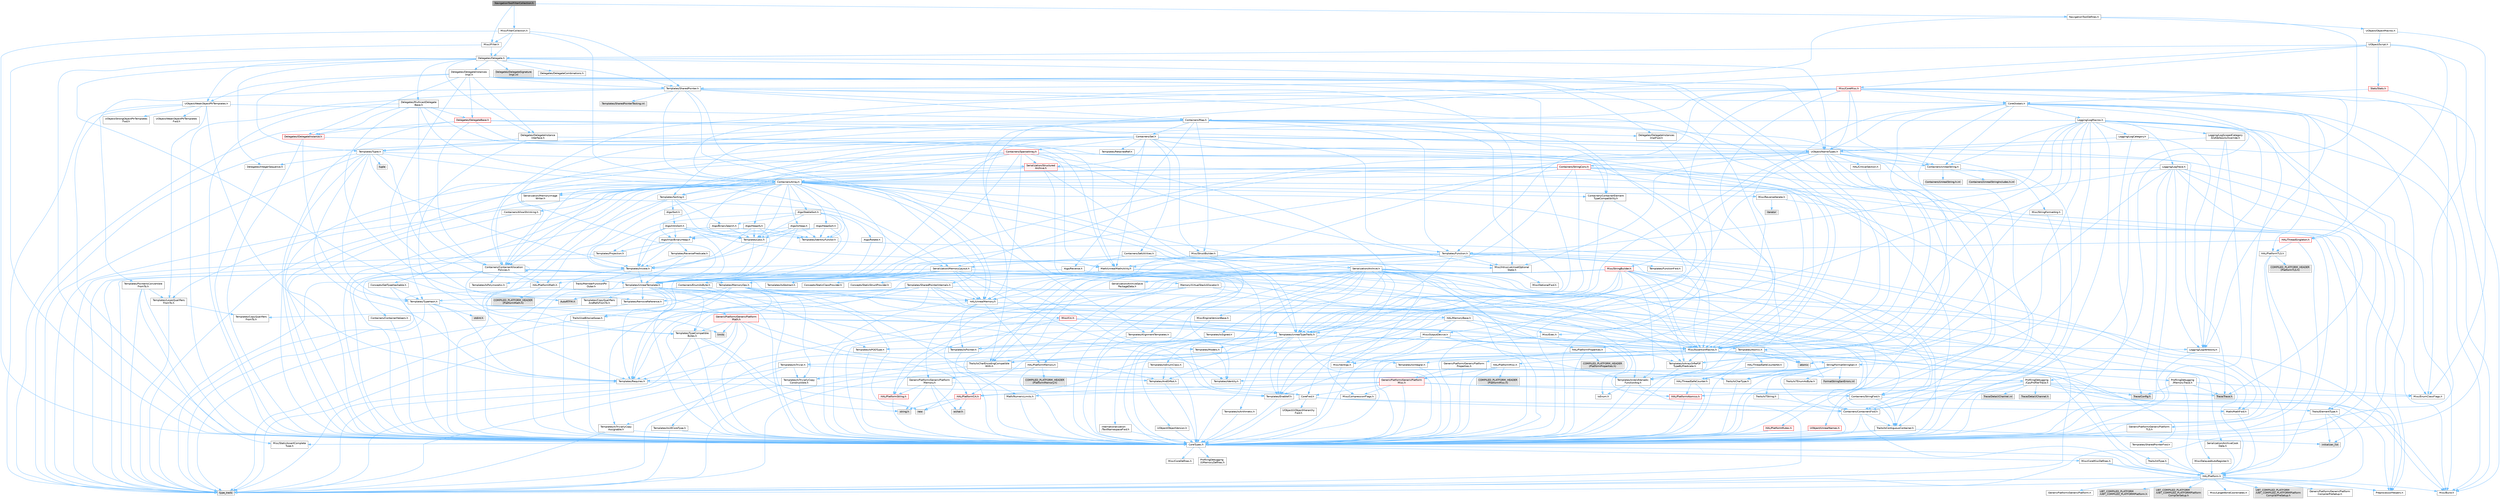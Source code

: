 digraph "NavigationToolFilterCollection.h"
{
 // INTERACTIVE_SVG=YES
 // LATEX_PDF_SIZE
  bgcolor="transparent";
  edge [fontname=Helvetica,fontsize=10,labelfontname=Helvetica,labelfontsize=10];
  node [fontname=Helvetica,fontsize=10,shape=box,height=0.2,width=0.4];
  Node1 [id="Node000001",label="NavigationToolFilterCollection.h",height=0.2,width=0.4,color="gray40", fillcolor="grey60", style="filled", fontcolor="black",tooltip=" "];
  Node1 -> Node2 [id="edge1_Node000001_Node000002",color="steelblue1",style="solid",tooltip=" "];
  Node2 [id="Node000002",label="Misc/FilterCollection.h",height=0.2,width=0.4,color="grey40", fillcolor="white", style="filled",URL="$df/d4c/FilterCollection_8h.html",tooltip=" "];
  Node2 -> Node3 [id="edge2_Node000002_Node000003",color="steelblue1",style="solid",tooltip=" "];
  Node3 [id="Node000003",label="CoreTypes.h",height=0.2,width=0.4,color="grey40", fillcolor="white", style="filled",URL="$dc/dec/CoreTypes_8h.html",tooltip=" "];
  Node3 -> Node4 [id="edge3_Node000003_Node000004",color="steelblue1",style="solid",tooltip=" "];
  Node4 [id="Node000004",label="HAL/Platform.h",height=0.2,width=0.4,color="grey40", fillcolor="white", style="filled",URL="$d9/dd0/Platform_8h.html",tooltip=" "];
  Node4 -> Node5 [id="edge4_Node000004_Node000005",color="steelblue1",style="solid",tooltip=" "];
  Node5 [id="Node000005",label="Misc/Build.h",height=0.2,width=0.4,color="grey40", fillcolor="white", style="filled",URL="$d3/dbb/Build_8h.html",tooltip=" "];
  Node4 -> Node6 [id="edge5_Node000004_Node000006",color="steelblue1",style="solid",tooltip=" "];
  Node6 [id="Node000006",label="Misc/LargeWorldCoordinates.h",height=0.2,width=0.4,color="grey40", fillcolor="white", style="filled",URL="$d2/dcb/LargeWorldCoordinates_8h.html",tooltip=" "];
  Node4 -> Node7 [id="edge6_Node000004_Node000007",color="steelblue1",style="solid",tooltip=" "];
  Node7 [id="Node000007",label="type_traits",height=0.2,width=0.4,color="grey60", fillcolor="#E0E0E0", style="filled",tooltip=" "];
  Node4 -> Node8 [id="edge7_Node000004_Node000008",color="steelblue1",style="solid",tooltip=" "];
  Node8 [id="Node000008",label="PreprocessorHelpers.h",height=0.2,width=0.4,color="grey40", fillcolor="white", style="filled",URL="$db/ddb/PreprocessorHelpers_8h.html",tooltip=" "];
  Node4 -> Node9 [id="edge8_Node000004_Node000009",color="steelblue1",style="solid",tooltip=" "];
  Node9 [id="Node000009",label="UBT_COMPILED_PLATFORM\l/UBT_COMPILED_PLATFORMPlatform\lCompilerPreSetup.h",height=0.2,width=0.4,color="grey60", fillcolor="#E0E0E0", style="filled",tooltip=" "];
  Node4 -> Node10 [id="edge9_Node000004_Node000010",color="steelblue1",style="solid",tooltip=" "];
  Node10 [id="Node000010",label="GenericPlatform/GenericPlatform\lCompilerPreSetup.h",height=0.2,width=0.4,color="grey40", fillcolor="white", style="filled",URL="$d9/dc8/GenericPlatformCompilerPreSetup_8h.html",tooltip=" "];
  Node4 -> Node11 [id="edge10_Node000004_Node000011",color="steelblue1",style="solid",tooltip=" "];
  Node11 [id="Node000011",label="GenericPlatform/GenericPlatform.h",height=0.2,width=0.4,color="grey40", fillcolor="white", style="filled",URL="$d6/d84/GenericPlatform_8h.html",tooltip=" "];
  Node4 -> Node12 [id="edge11_Node000004_Node000012",color="steelblue1",style="solid",tooltip=" "];
  Node12 [id="Node000012",label="UBT_COMPILED_PLATFORM\l/UBT_COMPILED_PLATFORMPlatform.h",height=0.2,width=0.4,color="grey60", fillcolor="#E0E0E0", style="filled",tooltip=" "];
  Node4 -> Node13 [id="edge12_Node000004_Node000013",color="steelblue1",style="solid",tooltip=" "];
  Node13 [id="Node000013",label="UBT_COMPILED_PLATFORM\l/UBT_COMPILED_PLATFORMPlatform\lCompilerSetup.h",height=0.2,width=0.4,color="grey60", fillcolor="#E0E0E0", style="filled",tooltip=" "];
  Node3 -> Node14 [id="edge13_Node000003_Node000014",color="steelblue1",style="solid",tooltip=" "];
  Node14 [id="Node000014",label="ProfilingDebugging\l/UMemoryDefines.h",height=0.2,width=0.4,color="grey40", fillcolor="white", style="filled",URL="$d2/da2/UMemoryDefines_8h.html",tooltip=" "];
  Node3 -> Node15 [id="edge14_Node000003_Node000015",color="steelblue1",style="solid",tooltip=" "];
  Node15 [id="Node000015",label="Misc/CoreMiscDefines.h",height=0.2,width=0.4,color="grey40", fillcolor="white", style="filled",URL="$da/d38/CoreMiscDefines_8h.html",tooltip=" "];
  Node15 -> Node4 [id="edge15_Node000015_Node000004",color="steelblue1",style="solid",tooltip=" "];
  Node15 -> Node8 [id="edge16_Node000015_Node000008",color="steelblue1",style="solid",tooltip=" "];
  Node3 -> Node16 [id="edge17_Node000003_Node000016",color="steelblue1",style="solid",tooltip=" "];
  Node16 [id="Node000016",label="Misc/CoreDefines.h",height=0.2,width=0.4,color="grey40", fillcolor="white", style="filled",URL="$d3/dd2/CoreDefines_8h.html",tooltip=" "];
  Node2 -> Node17 [id="edge18_Node000002_Node000017",color="steelblue1",style="solid",tooltip=" "];
  Node17 [id="Node000017",label="Containers/Array.h",height=0.2,width=0.4,color="grey40", fillcolor="white", style="filled",URL="$df/dd0/Array_8h.html",tooltip=" "];
  Node17 -> Node3 [id="edge19_Node000017_Node000003",color="steelblue1",style="solid",tooltip=" "];
  Node17 -> Node18 [id="edge20_Node000017_Node000018",color="steelblue1",style="solid",tooltip=" "];
  Node18 [id="Node000018",label="Misc/AssertionMacros.h",height=0.2,width=0.4,color="grey40", fillcolor="white", style="filled",URL="$d0/dfa/AssertionMacros_8h.html",tooltip=" "];
  Node18 -> Node3 [id="edge21_Node000018_Node000003",color="steelblue1",style="solid",tooltip=" "];
  Node18 -> Node4 [id="edge22_Node000018_Node000004",color="steelblue1",style="solid",tooltip=" "];
  Node18 -> Node19 [id="edge23_Node000018_Node000019",color="steelblue1",style="solid",tooltip=" "];
  Node19 [id="Node000019",label="HAL/PlatformMisc.h",height=0.2,width=0.4,color="grey40", fillcolor="white", style="filled",URL="$d0/df5/PlatformMisc_8h.html",tooltip=" "];
  Node19 -> Node3 [id="edge24_Node000019_Node000003",color="steelblue1",style="solid",tooltip=" "];
  Node19 -> Node20 [id="edge25_Node000019_Node000020",color="steelblue1",style="solid",tooltip=" "];
  Node20 [id="Node000020",label="GenericPlatform/GenericPlatform\lMisc.h",height=0.2,width=0.4,color="red", fillcolor="#FFF0F0", style="filled",URL="$db/d9a/GenericPlatformMisc_8h.html",tooltip=" "];
  Node20 -> Node21 [id="edge26_Node000020_Node000021",color="steelblue1",style="solid",tooltip=" "];
  Node21 [id="Node000021",label="Containers/StringFwd.h",height=0.2,width=0.4,color="grey40", fillcolor="white", style="filled",URL="$df/d37/StringFwd_8h.html",tooltip=" "];
  Node21 -> Node3 [id="edge27_Node000021_Node000003",color="steelblue1",style="solid",tooltip=" "];
  Node21 -> Node22 [id="edge28_Node000021_Node000022",color="steelblue1",style="solid",tooltip=" "];
  Node22 [id="Node000022",label="Traits/ElementType.h",height=0.2,width=0.4,color="grey40", fillcolor="white", style="filled",URL="$d5/d4f/ElementType_8h.html",tooltip=" "];
  Node22 -> Node4 [id="edge29_Node000022_Node000004",color="steelblue1",style="solid",tooltip=" "];
  Node22 -> Node23 [id="edge30_Node000022_Node000023",color="steelblue1",style="solid",tooltip=" "];
  Node23 [id="Node000023",label="initializer_list",height=0.2,width=0.4,color="grey60", fillcolor="#E0E0E0", style="filled",tooltip=" "];
  Node22 -> Node7 [id="edge31_Node000022_Node000007",color="steelblue1",style="solid",tooltip=" "];
  Node21 -> Node24 [id="edge32_Node000021_Node000024",color="steelblue1",style="solid",tooltip=" "];
  Node24 [id="Node000024",label="Traits/IsContiguousContainer.h",height=0.2,width=0.4,color="grey40", fillcolor="white", style="filled",URL="$d5/d3c/IsContiguousContainer_8h.html",tooltip=" "];
  Node24 -> Node3 [id="edge33_Node000024_Node000003",color="steelblue1",style="solid",tooltip=" "];
  Node24 -> Node25 [id="edge34_Node000024_Node000025",color="steelblue1",style="solid",tooltip=" "];
  Node25 [id="Node000025",label="Misc/StaticAssertComplete\lType.h",height=0.2,width=0.4,color="grey40", fillcolor="white", style="filled",URL="$d5/d4e/StaticAssertCompleteType_8h.html",tooltip=" "];
  Node24 -> Node23 [id="edge35_Node000024_Node000023",color="steelblue1",style="solid",tooltip=" "];
  Node20 -> Node26 [id="edge36_Node000020_Node000026",color="steelblue1",style="solid",tooltip=" "];
  Node26 [id="Node000026",label="CoreFwd.h",height=0.2,width=0.4,color="grey40", fillcolor="white", style="filled",URL="$d1/d1e/CoreFwd_8h.html",tooltip=" "];
  Node26 -> Node3 [id="edge37_Node000026_Node000003",color="steelblue1",style="solid",tooltip=" "];
  Node26 -> Node27 [id="edge38_Node000026_Node000027",color="steelblue1",style="solid",tooltip=" "];
  Node27 [id="Node000027",label="Containers/ContainersFwd.h",height=0.2,width=0.4,color="grey40", fillcolor="white", style="filled",URL="$d4/d0a/ContainersFwd_8h.html",tooltip=" "];
  Node27 -> Node4 [id="edge39_Node000027_Node000004",color="steelblue1",style="solid",tooltip=" "];
  Node27 -> Node3 [id="edge40_Node000027_Node000003",color="steelblue1",style="solid",tooltip=" "];
  Node27 -> Node24 [id="edge41_Node000027_Node000024",color="steelblue1",style="solid",tooltip=" "];
  Node26 -> Node28 [id="edge42_Node000026_Node000028",color="steelblue1",style="solid",tooltip=" "];
  Node28 [id="Node000028",label="Math/MathFwd.h",height=0.2,width=0.4,color="grey40", fillcolor="white", style="filled",URL="$d2/d10/MathFwd_8h.html",tooltip=" "];
  Node28 -> Node4 [id="edge43_Node000028_Node000004",color="steelblue1",style="solid",tooltip=" "];
  Node26 -> Node29 [id="edge44_Node000026_Node000029",color="steelblue1",style="solid",tooltip=" "];
  Node29 [id="Node000029",label="UObject/UObjectHierarchy\lFwd.h",height=0.2,width=0.4,color="grey40", fillcolor="white", style="filled",URL="$d3/d13/UObjectHierarchyFwd_8h.html",tooltip=" "];
  Node20 -> Node3 [id="edge45_Node000020_Node000003",color="steelblue1",style="solid",tooltip=" "];
  Node20 -> Node31 [id="edge46_Node000020_Node000031",color="steelblue1",style="solid",tooltip=" "];
  Node31 [id="Node000031",label="HAL/PlatformCrt.h",height=0.2,width=0.4,color="red", fillcolor="#FFF0F0", style="filled",URL="$d8/d75/PlatformCrt_8h.html",tooltip=" "];
  Node31 -> Node32 [id="edge47_Node000031_Node000032",color="steelblue1",style="solid",tooltip=" "];
  Node32 [id="Node000032",label="new",height=0.2,width=0.4,color="grey60", fillcolor="#E0E0E0", style="filled",tooltip=" "];
  Node31 -> Node33 [id="edge48_Node000031_Node000033",color="steelblue1",style="solid",tooltip=" "];
  Node33 [id="Node000033",label="wchar.h",height=0.2,width=0.4,color="grey60", fillcolor="#E0E0E0", style="filled",tooltip=" "];
  Node31 -> Node40 [id="edge49_Node000031_Node000040",color="steelblue1",style="solid",tooltip=" "];
  Node40 [id="Node000040",label="string.h",height=0.2,width=0.4,color="grey60", fillcolor="#E0E0E0", style="filled",tooltip=" "];
  Node20 -> Node41 [id="edge50_Node000020_Node000041",color="steelblue1",style="solid",tooltip=" "];
  Node41 [id="Node000041",label="Math/NumericLimits.h",height=0.2,width=0.4,color="grey40", fillcolor="white", style="filled",URL="$df/d1b/NumericLimits_8h.html",tooltip=" "];
  Node41 -> Node3 [id="edge51_Node000041_Node000003",color="steelblue1",style="solid",tooltip=" "];
  Node20 -> Node42 [id="edge52_Node000020_Node000042",color="steelblue1",style="solid",tooltip=" "];
  Node42 [id="Node000042",label="Misc/CompressionFlags.h",height=0.2,width=0.4,color="grey40", fillcolor="white", style="filled",URL="$d9/d76/CompressionFlags_8h.html",tooltip=" "];
  Node20 -> Node43 [id="edge53_Node000020_Node000043",color="steelblue1",style="solid",tooltip=" "];
  Node43 [id="Node000043",label="Misc/EnumClassFlags.h",height=0.2,width=0.4,color="grey40", fillcolor="white", style="filled",URL="$d8/de7/EnumClassFlags_8h.html",tooltip=" "];
  Node19 -> Node46 [id="edge54_Node000019_Node000046",color="steelblue1",style="solid",tooltip=" "];
  Node46 [id="Node000046",label="COMPILED_PLATFORM_HEADER\l(PlatformMisc.h)",height=0.2,width=0.4,color="grey60", fillcolor="#E0E0E0", style="filled",tooltip=" "];
  Node19 -> Node47 [id="edge55_Node000019_Node000047",color="steelblue1",style="solid",tooltip=" "];
  Node47 [id="Node000047",label="ProfilingDebugging\l/CpuProfilerTrace.h",height=0.2,width=0.4,color="grey40", fillcolor="white", style="filled",URL="$da/dcb/CpuProfilerTrace_8h.html",tooltip=" "];
  Node47 -> Node3 [id="edge56_Node000047_Node000003",color="steelblue1",style="solid",tooltip=" "];
  Node47 -> Node27 [id="edge57_Node000047_Node000027",color="steelblue1",style="solid",tooltip=" "];
  Node47 -> Node48 [id="edge58_Node000047_Node000048",color="steelblue1",style="solid",tooltip=" "];
  Node48 [id="Node000048",label="HAL/PlatformAtomics.h",height=0.2,width=0.4,color="red", fillcolor="#FFF0F0", style="filled",URL="$d3/d36/PlatformAtomics_8h.html",tooltip=" "];
  Node48 -> Node3 [id="edge59_Node000048_Node000003",color="steelblue1",style="solid",tooltip=" "];
  Node47 -> Node8 [id="edge60_Node000047_Node000008",color="steelblue1",style="solid",tooltip=" "];
  Node47 -> Node5 [id="edge61_Node000047_Node000005",color="steelblue1",style="solid",tooltip=" "];
  Node47 -> Node51 [id="edge62_Node000047_Node000051",color="steelblue1",style="solid",tooltip=" "];
  Node51 [id="Node000051",label="Trace/Config.h",height=0.2,width=0.4,color="grey60", fillcolor="#E0E0E0", style="filled",tooltip=" "];
  Node47 -> Node52 [id="edge63_Node000047_Node000052",color="steelblue1",style="solid",tooltip=" "];
  Node52 [id="Node000052",label="Trace/Detail/Channel.h",height=0.2,width=0.4,color="grey60", fillcolor="#E0E0E0", style="filled",tooltip=" "];
  Node47 -> Node53 [id="edge64_Node000047_Node000053",color="steelblue1",style="solid",tooltip=" "];
  Node53 [id="Node000053",label="Trace/Detail/Channel.inl",height=0.2,width=0.4,color="grey60", fillcolor="#E0E0E0", style="filled",tooltip=" "];
  Node47 -> Node54 [id="edge65_Node000047_Node000054",color="steelblue1",style="solid",tooltip=" "];
  Node54 [id="Node000054",label="Trace/Trace.h",height=0.2,width=0.4,color="grey60", fillcolor="#E0E0E0", style="filled",tooltip=" "];
  Node18 -> Node8 [id="edge66_Node000018_Node000008",color="steelblue1",style="solid",tooltip=" "];
  Node18 -> Node55 [id="edge67_Node000018_Node000055",color="steelblue1",style="solid",tooltip=" "];
  Node55 [id="Node000055",label="Templates/EnableIf.h",height=0.2,width=0.4,color="grey40", fillcolor="white", style="filled",URL="$d7/d60/EnableIf_8h.html",tooltip=" "];
  Node55 -> Node3 [id="edge68_Node000055_Node000003",color="steelblue1",style="solid",tooltip=" "];
  Node18 -> Node56 [id="edge69_Node000018_Node000056",color="steelblue1",style="solid",tooltip=" "];
  Node56 [id="Node000056",label="Templates/IsArrayOrRefOf\lTypeByPredicate.h",height=0.2,width=0.4,color="grey40", fillcolor="white", style="filled",URL="$d6/da1/IsArrayOrRefOfTypeByPredicate_8h.html",tooltip=" "];
  Node56 -> Node3 [id="edge70_Node000056_Node000003",color="steelblue1",style="solid",tooltip=" "];
  Node18 -> Node57 [id="edge71_Node000018_Node000057",color="steelblue1",style="solid",tooltip=" "];
  Node57 [id="Node000057",label="Templates/IsValidVariadic\lFunctionArg.h",height=0.2,width=0.4,color="grey40", fillcolor="white", style="filled",URL="$d0/dc8/IsValidVariadicFunctionArg_8h.html",tooltip=" "];
  Node57 -> Node3 [id="edge72_Node000057_Node000003",color="steelblue1",style="solid",tooltip=" "];
  Node57 -> Node58 [id="edge73_Node000057_Node000058",color="steelblue1",style="solid",tooltip=" "];
  Node58 [id="Node000058",label="IsEnum.h",height=0.2,width=0.4,color="grey40", fillcolor="white", style="filled",URL="$d4/de5/IsEnum_8h.html",tooltip=" "];
  Node57 -> Node7 [id="edge74_Node000057_Node000007",color="steelblue1",style="solid",tooltip=" "];
  Node18 -> Node59 [id="edge75_Node000018_Node000059",color="steelblue1",style="solid",tooltip=" "];
  Node59 [id="Node000059",label="Traits/IsCharEncodingCompatible\lWith.h",height=0.2,width=0.4,color="grey40", fillcolor="white", style="filled",URL="$df/dd1/IsCharEncodingCompatibleWith_8h.html",tooltip=" "];
  Node59 -> Node7 [id="edge76_Node000059_Node000007",color="steelblue1",style="solid",tooltip=" "];
  Node59 -> Node60 [id="edge77_Node000059_Node000060",color="steelblue1",style="solid",tooltip=" "];
  Node60 [id="Node000060",label="Traits/IsCharType.h",height=0.2,width=0.4,color="grey40", fillcolor="white", style="filled",URL="$db/d51/IsCharType_8h.html",tooltip=" "];
  Node60 -> Node3 [id="edge78_Node000060_Node000003",color="steelblue1",style="solid",tooltip=" "];
  Node18 -> Node61 [id="edge79_Node000018_Node000061",color="steelblue1",style="solid",tooltip=" "];
  Node61 [id="Node000061",label="Misc/VarArgs.h",height=0.2,width=0.4,color="grey40", fillcolor="white", style="filled",URL="$d5/d6f/VarArgs_8h.html",tooltip=" "];
  Node61 -> Node3 [id="edge80_Node000061_Node000003",color="steelblue1",style="solid",tooltip=" "];
  Node18 -> Node62 [id="edge81_Node000018_Node000062",color="steelblue1",style="solid",tooltip=" "];
  Node62 [id="Node000062",label="String/FormatStringSan.h",height=0.2,width=0.4,color="grey40", fillcolor="white", style="filled",URL="$d3/d8b/FormatStringSan_8h.html",tooltip=" "];
  Node62 -> Node7 [id="edge82_Node000062_Node000007",color="steelblue1",style="solid",tooltip=" "];
  Node62 -> Node3 [id="edge83_Node000062_Node000003",color="steelblue1",style="solid",tooltip=" "];
  Node62 -> Node63 [id="edge84_Node000062_Node000063",color="steelblue1",style="solid",tooltip=" "];
  Node63 [id="Node000063",label="Templates/Requires.h",height=0.2,width=0.4,color="grey40", fillcolor="white", style="filled",URL="$dc/d96/Requires_8h.html",tooltip=" "];
  Node63 -> Node55 [id="edge85_Node000063_Node000055",color="steelblue1",style="solid",tooltip=" "];
  Node63 -> Node7 [id="edge86_Node000063_Node000007",color="steelblue1",style="solid",tooltip=" "];
  Node62 -> Node64 [id="edge87_Node000062_Node000064",color="steelblue1",style="solid",tooltip=" "];
  Node64 [id="Node000064",label="Templates/Identity.h",height=0.2,width=0.4,color="grey40", fillcolor="white", style="filled",URL="$d0/dd5/Identity_8h.html",tooltip=" "];
  Node62 -> Node57 [id="edge88_Node000062_Node000057",color="steelblue1",style="solid",tooltip=" "];
  Node62 -> Node60 [id="edge89_Node000062_Node000060",color="steelblue1",style="solid",tooltip=" "];
  Node62 -> Node65 [id="edge90_Node000062_Node000065",color="steelblue1",style="solid",tooltip=" "];
  Node65 [id="Node000065",label="Traits/IsTEnumAsByte.h",height=0.2,width=0.4,color="grey40", fillcolor="white", style="filled",URL="$d1/de6/IsTEnumAsByte_8h.html",tooltip=" "];
  Node62 -> Node66 [id="edge91_Node000062_Node000066",color="steelblue1",style="solid",tooltip=" "];
  Node66 [id="Node000066",label="Traits/IsTString.h",height=0.2,width=0.4,color="grey40", fillcolor="white", style="filled",URL="$d0/df8/IsTString_8h.html",tooltip=" "];
  Node66 -> Node27 [id="edge92_Node000066_Node000027",color="steelblue1",style="solid",tooltip=" "];
  Node62 -> Node27 [id="edge93_Node000062_Node000027",color="steelblue1",style="solid",tooltip=" "];
  Node62 -> Node67 [id="edge94_Node000062_Node000067",color="steelblue1",style="solid",tooltip=" "];
  Node67 [id="Node000067",label="FormatStringSanErrors.inl",height=0.2,width=0.4,color="grey60", fillcolor="#E0E0E0", style="filled",tooltip=" "];
  Node18 -> Node68 [id="edge95_Node000018_Node000068",color="steelblue1",style="solid",tooltip=" "];
  Node68 [id="Node000068",label="atomic",height=0.2,width=0.4,color="grey60", fillcolor="#E0E0E0", style="filled",tooltip=" "];
  Node17 -> Node69 [id="edge96_Node000017_Node000069",color="steelblue1",style="solid",tooltip=" "];
  Node69 [id="Node000069",label="Misc/IntrusiveUnsetOptional\lState.h",height=0.2,width=0.4,color="grey40", fillcolor="white", style="filled",URL="$d2/d0a/IntrusiveUnsetOptionalState_8h.html",tooltip=" "];
  Node69 -> Node70 [id="edge97_Node000069_Node000070",color="steelblue1",style="solid",tooltip=" "];
  Node70 [id="Node000070",label="Misc/OptionalFwd.h",height=0.2,width=0.4,color="grey40", fillcolor="white", style="filled",URL="$dc/d50/OptionalFwd_8h.html",tooltip=" "];
  Node17 -> Node71 [id="edge98_Node000017_Node000071",color="steelblue1",style="solid",tooltip=" "];
  Node71 [id="Node000071",label="Misc/ReverseIterate.h",height=0.2,width=0.4,color="grey40", fillcolor="white", style="filled",URL="$db/de3/ReverseIterate_8h.html",tooltip=" "];
  Node71 -> Node4 [id="edge99_Node000071_Node000004",color="steelblue1",style="solid",tooltip=" "];
  Node71 -> Node72 [id="edge100_Node000071_Node000072",color="steelblue1",style="solid",tooltip=" "];
  Node72 [id="Node000072",label="iterator",height=0.2,width=0.4,color="grey60", fillcolor="#E0E0E0", style="filled",tooltip=" "];
  Node17 -> Node73 [id="edge101_Node000017_Node000073",color="steelblue1",style="solid",tooltip=" "];
  Node73 [id="Node000073",label="HAL/UnrealMemory.h",height=0.2,width=0.4,color="grey40", fillcolor="white", style="filled",URL="$d9/d96/UnrealMemory_8h.html",tooltip=" "];
  Node73 -> Node3 [id="edge102_Node000073_Node000003",color="steelblue1",style="solid",tooltip=" "];
  Node73 -> Node74 [id="edge103_Node000073_Node000074",color="steelblue1",style="solid",tooltip=" "];
  Node74 [id="Node000074",label="GenericPlatform/GenericPlatform\lMemory.h",height=0.2,width=0.4,color="grey40", fillcolor="white", style="filled",URL="$dd/d22/GenericPlatformMemory_8h.html",tooltip=" "];
  Node74 -> Node26 [id="edge104_Node000074_Node000026",color="steelblue1",style="solid",tooltip=" "];
  Node74 -> Node3 [id="edge105_Node000074_Node000003",color="steelblue1",style="solid",tooltip=" "];
  Node74 -> Node75 [id="edge106_Node000074_Node000075",color="steelblue1",style="solid",tooltip=" "];
  Node75 [id="Node000075",label="HAL/PlatformString.h",height=0.2,width=0.4,color="red", fillcolor="#FFF0F0", style="filled",URL="$db/db5/PlatformString_8h.html",tooltip=" "];
  Node75 -> Node3 [id="edge107_Node000075_Node000003",color="steelblue1",style="solid",tooltip=" "];
  Node74 -> Node40 [id="edge108_Node000074_Node000040",color="steelblue1",style="solid",tooltip=" "];
  Node74 -> Node33 [id="edge109_Node000074_Node000033",color="steelblue1",style="solid",tooltip=" "];
  Node73 -> Node77 [id="edge110_Node000073_Node000077",color="steelblue1",style="solid",tooltip=" "];
  Node77 [id="Node000077",label="HAL/MemoryBase.h",height=0.2,width=0.4,color="grey40", fillcolor="white", style="filled",URL="$d6/d9f/MemoryBase_8h.html",tooltip=" "];
  Node77 -> Node3 [id="edge111_Node000077_Node000003",color="steelblue1",style="solid",tooltip=" "];
  Node77 -> Node48 [id="edge112_Node000077_Node000048",color="steelblue1",style="solid",tooltip=" "];
  Node77 -> Node31 [id="edge113_Node000077_Node000031",color="steelblue1",style="solid",tooltip=" "];
  Node77 -> Node78 [id="edge114_Node000077_Node000078",color="steelblue1",style="solid",tooltip=" "];
  Node78 [id="Node000078",label="Misc/Exec.h",height=0.2,width=0.4,color="grey40", fillcolor="white", style="filled",URL="$de/ddb/Exec_8h.html",tooltip=" "];
  Node78 -> Node3 [id="edge115_Node000078_Node000003",color="steelblue1",style="solid",tooltip=" "];
  Node78 -> Node18 [id="edge116_Node000078_Node000018",color="steelblue1",style="solid",tooltip=" "];
  Node77 -> Node79 [id="edge117_Node000077_Node000079",color="steelblue1",style="solid",tooltip=" "];
  Node79 [id="Node000079",label="Misc/OutputDevice.h",height=0.2,width=0.4,color="grey40", fillcolor="white", style="filled",URL="$d7/d32/OutputDevice_8h.html",tooltip=" "];
  Node79 -> Node26 [id="edge118_Node000079_Node000026",color="steelblue1",style="solid",tooltip=" "];
  Node79 -> Node3 [id="edge119_Node000079_Node000003",color="steelblue1",style="solid",tooltip=" "];
  Node79 -> Node80 [id="edge120_Node000079_Node000080",color="steelblue1",style="solid",tooltip=" "];
  Node80 [id="Node000080",label="Logging/LogVerbosity.h",height=0.2,width=0.4,color="grey40", fillcolor="white", style="filled",URL="$d2/d8f/LogVerbosity_8h.html",tooltip=" "];
  Node80 -> Node3 [id="edge121_Node000080_Node000003",color="steelblue1",style="solid",tooltip=" "];
  Node79 -> Node61 [id="edge122_Node000079_Node000061",color="steelblue1",style="solid",tooltip=" "];
  Node79 -> Node56 [id="edge123_Node000079_Node000056",color="steelblue1",style="solid",tooltip=" "];
  Node79 -> Node57 [id="edge124_Node000079_Node000057",color="steelblue1",style="solid",tooltip=" "];
  Node79 -> Node59 [id="edge125_Node000079_Node000059",color="steelblue1",style="solid",tooltip=" "];
  Node77 -> Node81 [id="edge126_Node000077_Node000081",color="steelblue1",style="solid",tooltip=" "];
  Node81 [id="Node000081",label="Templates/Atomic.h",height=0.2,width=0.4,color="grey40", fillcolor="white", style="filled",URL="$d3/d91/Atomic_8h.html",tooltip=" "];
  Node81 -> Node82 [id="edge127_Node000081_Node000082",color="steelblue1",style="solid",tooltip=" "];
  Node82 [id="Node000082",label="HAL/ThreadSafeCounter.h",height=0.2,width=0.4,color="grey40", fillcolor="white", style="filled",URL="$dc/dc9/ThreadSafeCounter_8h.html",tooltip=" "];
  Node82 -> Node3 [id="edge128_Node000082_Node000003",color="steelblue1",style="solid",tooltip=" "];
  Node82 -> Node48 [id="edge129_Node000082_Node000048",color="steelblue1",style="solid",tooltip=" "];
  Node81 -> Node83 [id="edge130_Node000081_Node000083",color="steelblue1",style="solid",tooltip=" "];
  Node83 [id="Node000083",label="HAL/ThreadSafeCounter64.h",height=0.2,width=0.4,color="grey40", fillcolor="white", style="filled",URL="$d0/d12/ThreadSafeCounter64_8h.html",tooltip=" "];
  Node83 -> Node3 [id="edge131_Node000083_Node000003",color="steelblue1",style="solid",tooltip=" "];
  Node83 -> Node82 [id="edge132_Node000083_Node000082",color="steelblue1",style="solid",tooltip=" "];
  Node81 -> Node84 [id="edge133_Node000081_Node000084",color="steelblue1",style="solid",tooltip=" "];
  Node84 [id="Node000084",label="Templates/IsIntegral.h",height=0.2,width=0.4,color="grey40", fillcolor="white", style="filled",URL="$da/d64/IsIntegral_8h.html",tooltip=" "];
  Node84 -> Node3 [id="edge134_Node000084_Node000003",color="steelblue1",style="solid",tooltip=" "];
  Node81 -> Node85 [id="edge135_Node000081_Node000085",color="steelblue1",style="solid",tooltip=" "];
  Node85 [id="Node000085",label="Templates/IsTrivial.h",height=0.2,width=0.4,color="grey40", fillcolor="white", style="filled",URL="$da/d4c/IsTrivial_8h.html",tooltip=" "];
  Node85 -> Node86 [id="edge136_Node000085_Node000086",color="steelblue1",style="solid",tooltip=" "];
  Node86 [id="Node000086",label="Templates/AndOrNot.h",height=0.2,width=0.4,color="grey40", fillcolor="white", style="filled",URL="$db/d0a/AndOrNot_8h.html",tooltip=" "];
  Node86 -> Node3 [id="edge137_Node000086_Node000003",color="steelblue1",style="solid",tooltip=" "];
  Node85 -> Node87 [id="edge138_Node000085_Node000087",color="steelblue1",style="solid",tooltip=" "];
  Node87 [id="Node000087",label="Templates/IsTriviallyCopy\lConstructible.h",height=0.2,width=0.4,color="grey40", fillcolor="white", style="filled",URL="$d3/d78/IsTriviallyCopyConstructible_8h.html",tooltip=" "];
  Node87 -> Node3 [id="edge139_Node000087_Node000003",color="steelblue1",style="solid",tooltip=" "];
  Node87 -> Node7 [id="edge140_Node000087_Node000007",color="steelblue1",style="solid",tooltip=" "];
  Node85 -> Node88 [id="edge141_Node000085_Node000088",color="steelblue1",style="solid",tooltip=" "];
  Node88 [id="Node000088",label="Templates/IsTriviallyCopy\lAssignable.h",height=0.2,width=0.4,color="grey40", fillcolor="white", style="filled",URL="$d2/df2/IsTriviallyCopyAssignable_8h.html",tooltip=" "];
  Node88 -> Node3 [id="edge142_Node000088_Node000003",color="steelblue1",style="solid",tooltip=" "];
  Node88 -> Node7 [id="edge143_Node000088_Node000007",color="steelblue1",style="solid",tooltip=" "];
  Node85 -> Node7 [id="edge144_Node000085_Node000007",color="steelblue1",style="solid",tooltip=" "];
  Node81 -> Node89 [id="edge145_Node000081_Node000089",color="steelblue1",style="solid",tooltip=" "];
  Node89 [id="Node000089",label="Traits/IntType.h",height=0.2,width=0.4,color="grey40", fillcolor="white", style="filled",URL="$d7/deb/IntType_8h.html",tooltip=" "];
  Node89 -> Node4 [id="edge146_Node000089_Node000004",color="steelblue1",style="solid",tooltip=" "];
  Node81 -> Node68 [id="edge147_Node000081_Node000068",color="steelblue1",style="solid",tooltip=" "];
  Node73 -> Node90 [id="edge148_Node000073_Node000090",color="steelblue1",style="solid",tooltip=" "];
  Node90 [id="Node000090",label="HAL/PlatformMemory.h",height=0.2,width=0.4,color="grey40", fillcolor="white", style="filled",URL="$de/d68/PlatformMemory_8h.html",tooltip=" "];
  Node90 -> Node3 [id="edge149_Node000090_Node000003",color="steelblue1",style="solid",tooltip=" "];
  Node90 -> Node74 [id="edge150_Node000090_Node000074",color="steelblue1",style="solid",tooltip=" "];
  Node90 -> Node91 [id="edge151_Node000090_Node000091",color="steelblue1",style="solid",tooltip=" "];
  Node91 [id="Node000091",label="COMPILED_PLATFORM_HEADER\l(PlatformMemory.h)",height=0.2,width=0.4,color="grey60", fillcolor="#E0E0E0", style="filled",tooltip=" "];
  Node73 -> Node92 [id="edge152_Node000073_Node000092",color="steelblue1",style="solid",tooltip=" "];
  Node92 [id="Node000092",label="ProfilingDebugging\l/MemoryTrace.h",height=0.2,width=0.4,color="grey40", fillcolor="white", style="filled",URL="$da/dd7/MemoryTrace_8h.html",tooltip=" "];
  Node92 -> Node4 [id="edge153_Node000092_Node000004",color="steelblue1",style="solid",tooltip=" "];
  Node92 -> Node43 [id="edge154_Node000092_Node000043",color="steelblue1",style="solid",tooltip=" "];
  Node92 -> Node51 [id="edge155_Node000092_Node000051",color="steelblue1",style="solid",tooltip=" "];
  Node92 -> Node54 [id="edge156_Node000092_Node000054",color="steelblue1",style="solid",tooltip=" "];
  Node73 -> Node93 [id="edge157_Node000073_Node000093",color="steelblue1",style="solid",tooltip=" "];
  Node93 [id="Node000093",label="Templates/IsPointer.h",height=0.2,width=0.4,color="grey40", fillcolor="white", style="filled",URL="$d7/d05/IsPointer_8h.html",tooltip=" "];
  Node93 -> Node3 [id="edge158_Node000093_Node000003",color="steelblue1",style="solid",tooltip=" "];
  Node17 -> Node94 [id="edge159_Node000017_Node000094",color="steelblue1",style="solid",tooltip=" "];
  Node94 [id="Node000094",label="Templates/UnrealTypeTraits.h",height=0.2,width=0.4,color="grey40", fillcolor="white", style="filled",URL="$d2/d2d/UnrealTypeTraits_8h.html",tooltip=" "];
  Node94 -> Node3 [id="edge160_Node000094_Node000003",color="steelblue1",style="solid",tooltip=" "];
  Node94 -> Node93 [id="edge161_Node000094_Node000093",color="steelblue1",style="solid",tooltip=" "];
  Node94 -> Node18 [id="edge162_Node000094_Node000018",color="steelblue1",style="solid",tooltip=" "];
  Node94 -> Node86 [id="edge163_Node000094_Node000086",color="steelblue1",style="solid",tooltip=" "];
  Node94 -> Node55 [id="edge164_Node000094_Node000055",color="steelblue1",style="solid",tooltip=" "];
  Node94 -> Node95 [id="edge165_Node000094_Node000095",color="steelblue1",style="solid",tooltip=" "];
  Node95 [id="Node000095",label="Templates/IsArithmetic.h",height=0.2,width=0.4,color="grey40", fillcolor="white", style="filled",URL="$d2/d5d/IsArithmetic_8h.html",tooltip=" "];
  Node95 -> Node3 [id="edge166_Node000095_Node000003",color="steelblue1",style="solid",tooltip=" "];
  Node94 -> Node58 [id="edge167_Node000094_Node000058",color="steelblue1",style="solid",tooltip=" "];
  Node94 -> Node96 [id="edge168_Node000094_Node000096",color="steelblue1",style="solid",tooltip=" "];
  Node96 [id="Node000096",label="Templates/Models.h",height=0.2,width=0.4,color="grey40", fillcolor="white", style="filled",URL="$d3/d0c/Models_8h.html",tooltip=" "];
  Node96 -> Node64 [id="edge169_Node000096_Node000064",color="steelblue1",style="solid",tooltip=" "];
  Node94 -> Node97 [id="edge170_Node000094_Node000097",color="steelblue1",style="solid",tooltip=" "];
  Node97 [id="Node000097",label="Templates/IsPODType.h",height=0.2,width=0.4,color="grey40", fillcolor="white", style="filled",URL="$d7/db1/IsPODType_8h.html",tooltip=" "];
  Node97 -> Node3 [id="edge171_Node000097_Node000003",color="steelblue1",style="solid",tooltip=" "];
  Node94 -> Node98 [id="edge172_Node000094_Node000098",color="steelblue1",style="solid",tooltip=" "];
  Node98 [id="Node000098",label="Templates/IsUECoreType.h",height=0.2,width=0.4,color="grey40", fillcolor="white", style="filled",URL="$d1/db8/IsUECoreType_8h.html",tooltip=" "];
  Node98 -> Node3 [id="edge173_Node000098_Node000003",color="steelblue1",style="solid",tooltip=" "];
  Node98 -> Node7 [id="edge174_Node000098_Node000007",color="steelblue1",style="solid",tooltip=" "];
  Node94 -> Node87 [id="edge175_Node000094_Node000087",color="steelblue1",style="solid",tooltip=" "];
  Node17 -> Node99 [id="edge176_Node000017_Node000099",color="steelblue1",style="solid",tooltip=" "];
  Node99 [id="Node000099",label="Templates/UnrealTemplate.h",height=0.2,width=0.4,color="grey40", fillcolor="white", style="filled",URL="$d4/d24/UnrealTemplate_8h.html",tooltip=" "];
  Node99 -> Node3 [id="edge177_Node000099_Node000003",color="steelblue1",style="solid",tooltip=" "];
  Node99 -> Node93 [id="edge178_Node000099_Node000093",color="steelblue1",style="solid",tooltip=" "];
  Node99 -> Node73 [id="edge179_Node000099_Node000073",color="steelblue1",style="solid",tooltip=" "];
  Node99 -> Node100 [id="edge180_Node000099_Node000100",color="steelblue1",style="solid",tooltip=" "];
  Node100 [id="Node000100",label="Templates/CopyQualifiers\lAndRefsFromTo.h",height=0.2,width=0.4,color="grey40", fillcolor="white", style="filled",URL="$d3/db3/CopyQualifiersAndRefsFromTo_8h.html",tooltip=" "];
  Node100 -> Node101 [id="edge181_Node000100_Node000101",color="steelblue1",style="solid",tooltip=" "];
  Node101 [id="Node000101",label="Templates/CopyQualifiers\lFromTo.h",height=0.2,width=0.4,color="grey40", fillcolor="white", style="filled",URL="$d5/db4/CopyQualifiersFromTo_8h.html",tooltip=" "];
  Node99 -> Node94 [id="edge182_Node000099_Node000094",color="steelblue1",style="solid",tooltip=" "];
  Node99 -> Node102 [id="edge183_Node000099_Node000102",color="steelblue1",style="solid",tooltip=" "];
  Node102 [id="Node000102",label="Templates/RemoveReference.h",height=0.2,width=0.4,color="grey40", fillcolor="white", style="filled",URL="$da/dbe/RemoveReference_8h.html",tooltip=" "];
  Node102 -> Node3 [id="edge184_Node000102_Node000003",color="steelblue1",style="solid",tooltip=" "];
  Node99 -> Node63 [id="edge185_Node000099_Node000063",color="steelblue1",style="solid",tooltip=" "];
  Node99 -> Node103 [id="edge186_Node000099_Node000103",color="steelblue1",style="solid",tooltip=" "];
  Node103 [id="Node000103",label="Templates/TypeCompatible\lBytes.h",height=0.2,width=0.4,color="grey40", fillcolor="white", style="filled",URL="$df/d0a/TypeCompatibleBytes_8h.html",tooltip=" "];
  Node103 -> Node3 [id="edge187_Node000103_Node000003",color="steelblue1",style="solid",tooltip=" "];
  Node103 -> Node40 [id="edge188_Node000103_Node000040",color="steelblue1",style="solid",tooltip=" "];
  Node103 -> Node32 [id="edge189_Node000103_Node000032",color="steelblue1",style="solid",tooltip=" "];
  Node103 -> Node7 [id="edge190_Node000103_Node000007",color="steelblue1",style="solid",tooltip=" "];
  Node99 -> Node64 [id="edge191_Node000099_Node000064",color="steelblue1",style="solid",tooltip=" "];
  Node99 -> Node24 [id="edge192_Node000099_Node000024",color="steelblue1",style="solid",tooltip=" "];
  Node99 -> Node104 [id="edge193_Node000099_Node000104",color="steelblue1",style="solid",tooltip=" "];
  Node104 [id="Node000104",label="Traits/UseBitwiseSwap.h",height=0.2,width=0.4,color="grey40", fillcolor="white", style="filled",URL="$db/df3/UseBitwiseSwap_8h.html",tooltip=" "];
  Node104 -> Node3 [id="edge194_Node000104_Node000003",color="steelblue1",style="solid",tooltip=" "];
  Node104 -> Node7 [id="edge195_Node000104_Node000007",color="steelblue1",style="solid",tooltip=" "];
  Node99 -> Node7 [id="edge196_Node000099_Node000007",color="steelblue1",style="solid",tooltip=" "];
  Node17 -> Node105 [id="edge197_Node000017_Node000105",color="steelblue1",style="solid",tooltip=" "];
  Node105 [id="Node000105",label="Containers/AllowShrinking.h",height=0.2,width=0.4,color="grey40", fillcolor="white", style="filled",URL="$d7/d1a/AllowShrinking_8h.html",tooltip=" "];
  Node105 -> Node3 [id="edge198_Node000105_Node000003",color="steelblue1",style="solid",tooltip=" "];
  Node17 -> Node106 [id="edge199_Node000017_Node000106",color="steelblue1",style="solid",tooltip=" "];
  Node106 [id="Node000106",label="Containers/ContainerAllocation\lPolicies.h",height=0.2,width=0.4,color="grey40", fillcolor="white", style="filled",URL="$d7/dff/ContainerAllocationPolicies_8h.html",tooltip=" "];
  Node106 -> Node3 [id="edge200_Node000106_Node000003",color="steelblue1",style="solid",tooltip=" "];
  Node106 -> Node107 [id="edge201_Node000106_Node000107",color="steelblue1",style="solid",tooltip=" "];
  Node107 [id="Node000107",label="Containers/ContainerHelpers.h",height=0.2,width=0.4,color="grey40", fillcolor="white", style="filled",URL="$d7/d33/ContainerHelpers_8h.html",tooltip=" "];
  Node107 -> Node3 [id="edge202_Node000107_Node000003",color="steelblue1",style="solid",tooltip=" "];
  Node106 -> Node106 [id="edge203_Node000106_Node000106",color="steelblue1",style="solid",tooltip=" "];
  Node106 -> Node108 [id="edge204_Node000106_Node000108",color="steelblue1",style="solid",tooltip=" "];
  Node108 [id="Node000108",label="HAL/PlatformMath.h",height=0.2,width=0.4,color="grey40", fillcolor="white", style="filled",URL="$dc/d53/PlatformMath_8h.html",tooltip=" "];
  Node108 -> Node3 [id="edge205_Node000108_Node000003",color="steelblue1",style="solid",tooltip=" "];
  Node108 -> Node109 [id="edge206_Node000108_Node000109",color="steelblue1",style="solid",tooltip=" "];
  Node109 [id="Node000109",label="GenericPlatform/GenericPlatform\lMath.h",height=0.2,width=0.4,color="red", fillcolor="#FFF0F0", style="filled",URL="$d5/d79/GenericPlatformMath_8h.html",tooltip=" "];
  Node109 -> Node3 [id="edge207_Node000109_Node000003",color="steelblue1",style="solid",tooltip=" "];
  Node109 -> Node27 [id="edge208_Node000109_Node000027",color="steelblue1",style="solid",tooltip=" "];
  Node109 -> Node31 [id="edge209_Node000109_Node000031",color="steelblue1",style="solid",tooltip=" "];
  Node109 -> Node86 [id="edge210_Node000109_Node000086",color="steelblue1",style="solid",tooltip=" "];
  Node109 -> Node94 [id="edge211_Node000109_Node000094",color="steelblue1",style="solid",tooltip=" "];
  Node109 -> Node63 [id="edge212_Node000109_Node000063",color="steelblue1",style="solid",tooltip=" "];
  Node109 -> Node103 [id="edge213_Node000109_Node000103",color="steelblue1",style="solid",tooltip=" "];
  Node109 -> Node114 [id="edge214_Node000109_Node000114",color="steelblue1",style="solid",tooltip=" "];
  Node114 [id="Node000114",label="limits",height=0.2,width=0.4,color="grey60", fillcolor="#E0E0E0", style="filled",tooltip=" "];
  Node109 -> Node7 [id="edge215_Node000109_Node000007",color="steelblue1",style="solid",tooltip=" "];
  Node108 -> Node115 [id="edge216_Node000108_Node000115",color="steelblue1",style="solid",tooltip=" "];
  Node115 [id="Node000115",label="COMPILED_PLATFORM_HEADER\l(PlatformMath.h)",height=0.2,width=0.4,color="grey60", fillcolor="#E0E0E0", style="filled",tooltip=" "];
  Node106 -> Node73 [id="edge217_Node000106_Node000073",color="steelblue1",style="solid",tooltip=" "];
  Node106 -> Node41 [id="edge218_Node000106_Node000041",color="steelblue1",style="solid",tooltip=" "];
  Node106 -> Node18 [id="edge219_Node000106_Node000018",color="steelblue1",style="solid",tooltip=" "];
  Node106 -> Node116 [id="edge220_Node000106_Node000116",color="steelblue1",style="solid",tooltip=" "];
  Node116 [id="Node000116",label="Templates/IsPolymorphic.h",height=0.2,width=0.4,color="grey40", fillcolor="white", style="filled",URL="$dc/d20/IsPolymorphic_8h.html",tooltip=" "];
  Node106 -> Node117 [id="edge221_Node000106_Node000117",color="steelblue1",style="solid",tooltip=" "];
  Node117 [id="Node000117",label="Templates/MemoryOps.h",height=0.2,width=0.4,color="grey40", fillcolor="white", style="filled",URL="$db/dea/MemoryOps_8h.html",tooltip=" "];
  Node117 -> Node3 [id="edge222_Node000117_Node000003",color="steelblue1",style="solid",tooltip=" "];
  Node117 -> Node73 [id="edge223_Node000117_Node000073",color="steelblue1",style="solid",tooltip=" "];
  Node117 -> Node88 [id="edge224_Node000117_Node000088",color="steelblue1",style="solid",tooltip=" "];
  Node117 -> Node87 [id="edge225_Node000117_Node000087",color="steelblue1",style="solid",tooltip=" "];
  Node117 -> Node63 [id="edge226_Node000117_Node000063",color="steelblue1",style="solid",tooltip=" "];
  Node117 -> Node94 [id="edge227_Node000117_Node000094",color="steelblue1",style="solid",tooltip=" "];
  Node117 -> Node104 [id="edge228_Node000117_Node000104",color="steelblue1",style="solid",tooltip=" "];
  Node117 -> Node32 [id="edge229_Node000117_Node000032",color="steelblue1",style="solid",tooltip=" "];
  Node117 -> Node7 [id="edge230_Node000117_Node000007",color="steelblue1",style="solid",tooltip=" "];
  Node106 -> Node103 [id="edge231_Node000106_Node000103",color="steelblue1",style="solid",tooltip=" "];
  Node106 -> Node7 [id="edge232_Node000106_Node000007",color="steelblue1",style="solid",tooltip=" "];
  Node17 -> Node118 [id="edge233_Node000017_Node000118",color="steelblue1",style="solid",tooltip=" "];
  Node118 [id="Node000118",label="Containers/ContainerElement\lTypeCompatibility.h",height=0.2,width=0.4,color="grey40", fillcolor="white", style="filled",URL="$df/ddf/ContainerElementTypeCompatibility_8h.html",tooltip=" "];
  Node118 -> Node3 [id="edge234_Node000118_Node000003",color="steelblue1",style="solid",tooltip=" "];
  Node118 -> Node94 [id="edge235_Node000118_Node000094",color="steelblue1",style="solid",tooltip=" "];
  Node17 -> Node119 [id="edge236_Node000017_Node000119",color="steelblue1",style="solid",tooltip=" "];
  Node119 [id="Node000119",label="Serialization/Archive.h",height=0.2,width=0.4,color="grey40", fillcolor="white", style="filled",URL="$d7/d3b/Archive_8h.html",tooltip=" "];
  Node119 -> Node26 [id="edge237_Node000119_Node000026",color="steelblue1",style="solid",tooltip=" "];
  Node119 -> Node3 [id="edge238_Node000119_Node000003",color="steelblue1",style="solid",tooltip=" "];
  Node119 -> Node120 [id="edge239_Node000119_Node000120",color="steelblue1",style="solid",tooltip=" "];
  Node120 [id="Node000120",label="HAL/PlatformProperties.h",height=0.2,width=0.4,color="grey40", fillcolor="white", style="filled",URL="$d9/db0/PlatformProperties_8h.html",tooltip=" "];
  Node120 -> Node3 [id="edge240_Node000120_Node000003",color="steelblue1",style="solid",tooltip=" "];
  Node120 -> Node121 [id="edge241_Node000120_Node000121",color="steelblue1",style="solid",tooltip=" "];
  Node121 [id="Node000121",label="GenericPlatform/GenericPlatform\lProperties.h",height=0.2,width=0.4,color="grey40", fillcolor="white", style="filled",URL="$d2/dcd/GenericPlatformProperties_8h.html",tooltip=" "];
  Node121 -> Node3 [id="edge242_Node000121_Node000003",color="steelblue1",style="solid",tooltip=" "];
  Node121 -> Node20 [id="edge243_Node000121_Node000020",color="steelblue1",style="solid",tooltip=" "];
  Node120 -> Node122 [id="edge244_Node000120_Node000122",color="steelblue1",style="solid",tooltip=" "];
  Node122 [id="Node000122",label="COMPILED_PLATFORM_HEADER\l(PlatformProperties.h)",height=0.2,width=0.4,color="grey60", fillcolor="#E0E0E0", style="filled",tooltip=" "];
  Node119 -> Node123 [id="edge245_Node000119_Node000123",color="steelblue1",style="solid",tooltip=" "];
  Node123 [id="Node000123",label="Internationalization\l/TextNamespaceFwd.h",height=0.2,width=0.4,color="grey40", fillcolor="white", style="filled",URL="$d8/d97/TextNamespaceFwd_8h.html",tooltip=" "];
  Node123 -> Node3 [id="edge246_Node000123_Node000003",color="steelblue1",style="solid",tooltip=" "];
  Node119 -> Node28 [id="edge247_Node000119_Node000028",color="steelblue1",style="solid",tooltip=" "];
  Node119 -> Node18 [id="edge248_Node000119_Node000018",color="steelblue1",style="solid",tooltip=" "];
  Node119 -> Node5 [id="edge249_Node000119_Node000005",color="steelblue1",style="solid",tooltip=" "];
  Node119 -> Node42 [id="edge250_Node000119_Node000042",color="steelblue1",style="solid",tooltip=" "];
  Node119 -> Node124 [id="edge251_Node000119_Node000124",color="steelblue1",style="solid",tooltip=" "];
  Node124 [id="Node000124",label="Misc/EngineVersionBase.h",height=0.2,width=0.4,color="grey40", fillcolor="white", style="filled",URL="$d5/d2b/EngineVersionBase_8h.html",tooltip=" "];
  Node124 -> Node3 [id="edge252_Node000124_Node000003",color="steelblue1",style="solid",tooltip=" "];
  Node119 -> Node61 [id="edge253_Node000119_Node000061",color="steelblue1",style="solid",tooltip=" "];
  Node119 -> Node125 [id="edge254_Node000119_Node000125",color="steelblue1",style="solid",tooltip=" "];
  Node125 [id="Node000125",label="Serialization/ArchiveCook\lData.h",height=0.2,width=0.4,color="grey40", fillcolor="white", style="filled",URL="$dc/db6/ArchiveCookData_8h.html",tooltip=" "];
  Node125 -> Node4 [id="edge255_Node000125_Node000004",color="steelblue1",style="solid",tooltip=" "];
  Node119 -> Node126 [id="edge256_Node000119_Node000126",color="steelblue1",style="solid",tooltip=" "];
  Node126 [id="Node000126",label="Serialization/ArchiveSave\lPackageData.h",height=0.2,width=0.4,color="grey40", fillcolor="white", style="filled",URL="$d1/d37/ArchiveSavePackageData_8h.html",tooltip=" "];
  Node119 -> Node55 [id="edge257_Node000119_Node000055",color="steelblue1",style="solid",tooltip=" "];
  Node119 -> Node56 [id="edge258_Node000119_Node000056",color="steelblue1",style="solid",tooltip=" "];
  Node119 -> Node127 [id="edge259_Node000119_Node000127",color="steelblue1",style="solid",tooltip=" "];
  Node127 [id="Node000127",label="Templates/IsEnumClass.h",height=0.2,width=0.4,color="grey40", fillcolor="white", style="filled",URL="$d7/d15/IsEnumClass_8h.html",tooltip=" "];
  Node127 -> Node3 [id="edge260_Node000127_Node000003",color="steelblue1",style="solid",tooltip=" "];
  Node127 -> Node86 [id="edge261_Node000127_Node000086",color="steelblue1",style="solid",tooltip=" "];
  Node119 -> Node113 [id="edge262_Node000119_Node000113",color="steelblue1",style="solid",tooltip=" "];
  Node113 [id="Node000113",label="Templates/IsSigned.h",height=0.2,width=0.4,color="grey40", fillcolor="white", style="filled",URL="$d8/dd8/IsSigned_8h.html",tooltip=" "];
  Node113 -> Node3 [id="edge263_Node000113_Node000003",color="steelblue1",style="solid",tooltip=" "];
  Node119 -> Node57 [id="edge264_Node000119_Node000057",color="steelblue1",style="solid",tooltip=" "];
  Node119 -> Node99 [id="edge265_Node000119_Node000099",color="steelblue1",style="solid",tooltip=" "];
  Node119 -> Node59 [id="edge266_Node000119_Node000059",color="steelblue1",style="solid",tooltip=" "];
  Node119 -> Node128 [id="edge267_Node000119_Node000128",color="steelblue1",style="solid",tooltip=" "];
  Node128 [id="Node000128",label="UObject/ObjectVersion.h",height=0.2,width=0.4,color="grey40", fillcolor="white", style="filled",URL="$da/d63/ObjectVersion_8h.html",tooltip=" "];
  Node128 -> Node3 [id="edge268_Node000128_Node000003",color="steelblue1",style="solid",tooltip=" "];
  Node17 -> Node129 [id="edge269_Node000017_Node000129",color="steelblue1",style="solid",tooltip=" "];
  Node129 [id="Node000129",label="Serialization/MemoryImage\lWriter.h",height=0.2,width=0.4,color="grey40", fillcolor="white", style="filled",URL="$d0/d08/MemoryImageWriter_8h.html",tooltip=" "];
  Node129 -> Node3 [id="edge270_Node000129_Node000003",color="steelblue1",style="solid",tooltip=" "];
  Node129 -> Node130 [id="edge271_Node000129_Node000130",color="steelblue1",style="solid",tooltip=" "];
  Node130 [id="Node000130",label="Serialization/MemoryLayout.h",height=0.2,width=0.4,color="grey40", fillcolor="white", style="filled",URL="$d7/d66/MemoryLayout_8h.html",tooltip=" "];
  Node130 -> Node131 [id="edge272_Node000130_Node000131",color="steelblue1",style="solid",tooltip=" "];
  Node131 [id="Node000131",label="Concepts/StaticClassProvider.h",height=0.2,width=0.4,color="grey40", fillcolor="white", style="filled",URL="$dd/d83/StaticClassProvider_8h.html",tooltip=" "];
  Node130 -> Node132 [id="edge273_Node000130_Node000132",color="steelblue1",style="solid",tooltip=" "];
  Node132 [id="Node000132",label="Concepts/StaticStructProvider.h",height=0.2,width=0.4,color="grey40", fillcolor="white", style="filled",URL="$d5/d77/StaticStructProvider_8h.html",tooltip=" "];
  Node130 -> Node133 [id="edge274_Node000130_Node000133",color="steelblue1",style="solid",tooltip=" "];
  Node133 [id="Node000133",label="Containers/EnumAsByte.h",height=0.2,width=0.4,color="grey40", fillcolor="white", style="filled",URL="$d6/d9a/EnumAsByte_8h.html",tooltip=" "];
  Node133 -> Node3 [id="edge275_Node000133_Node000003",color="steelblue1",style="solid",tooltip=" "];
  Node133 -> Node97 [id="edge276_Node000133_Node000097",color="steelblue1",style="solid",tooltip=" "];
  Node133 -> Node134 [id="edge277_Node000133_Node000134",color="steelblue1",style="solid",tooltip=" "];
  Node134 [id="Node000134",label="Templates/TypeHash.h",height=0.2,width=0.4,color="grey40", fillcolor="white", style="filled",URL="$d1/d62/TypeHash_8h.html",tooltip=" "];
  Node134 -> Node3 [id="edge278_Node000134_Node000003",color="steelblue1",style="solid",tooltip=" "];
  Node134 -> Node63 [id="edge279_Node000134_Node000063",color="steelblue1",style="solid",tooltip=" "];
  Node134 -> Node135 [id="edge280_Node000134_Node000135",color="steelblue1",style="solid",tooltip=" "];
  Node135 [id="Node000135",label="Misc/Crc.h",height=0.2,width=0.4,color="red", fillcolor="#FFF0F0", style="filled",URL="$d4/dd2/Crc_8h.html",tooltip=" "];
  Node135 -> Node3 [id="edge281_Node000135_Node000003",color="steelblue1",style="solid",tooltip=" "];
  Node135 -> Node75 [id="edge282_Node000135_Node000075",color="steelblue1",style="solid",tooltip=" "];
  Node135 -> Node18 [id="edge283_Node000135_Node000018",color="steelblue1",style="solid",tooltip=" "];
  Node135 -> Node94 [id="edge284_Node000135_Node000094",color="steelblue1",style="solid",tooltip=" "];
  Node135 -> Node60 [id="edge285_Node000135_Node000060",color="steelblue1",style="solid",tooltip=" "];
  Node134 -> Node140 [id="edge286_Node000134_Node000140",color="steelblue1",style="solid",tooltip=" "];
  Node140 [id="Node000140",label="stdint.h",height=0.2,width=0.4,color="grey60", fillcolor="#E0E0E0", style="filled",tooltip=" "];
  Node134 -> Node7 [id="edge287_Node000134_Node000007",color="steelblue1",style="solid",tooltip=" "];
  Node130 -> Node21 [id="edge288_Node000130_Node000021",color="steelblue1",style="solid",tooltip=" "];
  Node130 -> Node73 [id="edge289_Node000130_Node000073",color="steelblue1",style="solid",tooltip=" "];
  Node130 -> Node141 [id="edge290_Node000130_Node000141",color="steelblue1",style="solid",tooltip=" "];
  Node141 [id="Node000141",label="Misc/DelayedAutoRegister.h",height=0.2,width=0.4,color="grey40", fillcolor="white", style="filled",URL="$d1/dda/DelayedAutoRegister_8h.html",tooltip=" "];
  Node141 -> Node4 [id="edge291_Node000141_Node000004",color="steelblue1",style="solid",tooltip=" "];
  Node130 -> Node55 [id="edge292_Node000130_Node000055",color="steelblue1",style="solid",tooltip=" "];
  Node130 -> Node142 [id="edge293_Node000130_Node000142",color="steelblue1",style="solid",tooltip=" "];
  Node142 [id="Node000142",label="Templates/IsAbstract.h",height=0.2,width=0.4,color="grey40", fillcolor="white", style="filled",URL="$d8/db7/IsAbstract_8h.html",tooltip=" "];
  Node130 -> Node116 [id="edge294_Node000130_Node000116",color="steelblue1",style="solid",tooltip=" "];
  Node130 -> Node96 [id="edge295_Node000130_Node000096",color="steelblue1",style="solid",tooltip=" "];
  Node130 -> Node99 [id="edge296_Node000130_Node000099",color="steelblue1",style="solid",tooltip=" "];
  Node17 -> Node143 [id="edge297_Node000017_Node000143",color="steelblue1",style="solid",tooltip=" "];
  Node143 [id="Node000143",label="Algo/Heapify.h",height=0.2,width=0.4,color="grey40", fillcolor="white", style="filled",URL="$d0/d2a/Heapify_8h.html",tooltip=" "];
  Node143 -> Node144 [id="edge298_Node000143_Node000144",color="steelblue1",style="solid",tooltip=" "];
  Node144 [id="Node000144",label="Algo/Impl/BinaryHeap.h",height=0.2,width=0.4,color="grey40", fillcolor="white", style="filled",URL="$d7/da3/Algo_2Impl_2BinaryHeap_8h.html",tooltip=" "];
  Node144 -> Node145 [id="edge299_Node000144_Node000145",color="steelblue1",style="solid",tooltip=" "];
  Node145 [id="Node000145",label="Templates/Invoke.h",height=0.2,width=0.4,color="grey40", fillcolor="white", style="filled",URL="$d7/deb/Invoke_8h.html",tooltip=" "];
  Node145 -> Node3 [id="edge300_Node000145_Node000003",color="steelblue1",style="solid",tooltip=" "];
  Node145 -> Node146 [id="edge301_Node000145_Node000146",color="steelblue1",style="solid",tooltip=" "];
  Node146 [id="Node000146",label="Traits/MemberFunctionPtr\lOuter.h",height=0.2,width=0.4,color="grey40", fillcolor="white", style="filled",URL="$db/da7/MemberFunctionPtrOuter_8h.html",tooltip=" "];
  Node145 -> Node99 [id="edge302_Node000145_Node000099",color="steelblue1",style="solid",tooltip=" "];
  Node145 -> Node7 [id="edge303_Node000145_Node000007",color="steelblue1",style="solid",tooltip=" "];
  Node144 -> Node147 [id="edge304_Node000144_Node000147",color="steelblue1",style="solid",tooltip=" "];
  Node147 [id="Node000147",label="Templates/Projection.h",height=0.2,width=0.4,color="grey40", fillcolor="white", style="filled",URL="$d7/df0/Projection_8h.html",tooltip=" "];
  Node147 -> Node7 [id="edge305_Node000147_Node000007",color="steelblue1",style="solid",tooltip=" "];
  Node144 -> Node148 [id="edge306_Node000144_Node000148",color="steelblue1",style="solid",tooltip=" "];
  Node148 [id="Node000148",label="Templates/ReversePredicate.h",height=0.2,width=0.4,color="grey40", fillcolor="white", style="filled",URL="$d8/d28/ReversePredicate_8h.html",tooltip=" "];
  Node148 -> Node145 [id="edge307_Node000148_Node000145",color="steelblue1",style="solid",tooltip=" "];
  Node148 -> Node99 [id="edge308_Node000148_Node000099",color="steelblue1",style="solid",tooltip=" "];
  Node144 -> Node7 [id="edge309_Node000144_Node000007",color="steelblue1",style="solid",tooltip=" "];
  Node143 -> Node149 [id="edge310_Node000143_Node000149",color="steelblue1",style="solid",tooltip=" "];
  Node149 [id="Node000149",label="Templates/IdentityFunctor.h",height=0.2,width=0.4,color="grey40", fillcolor="white", style="filled",URL="$d7/d2e/IdentityFunctor_8h.html",tooltip=" "];
  Node149 -> Node4 [id="edge311_Node000149_Node000004",color="steelblue1",style="solid",tooltip=" "];
  Node143 -> Node145 [id="edge312_Node000143_Node000145",color="steelblue1",style="solid",tooltip=" "];
  Node143 -> Node150 [id="edge313_Node000143_Node000150",color="steelblue1",style="solid",tooltip=" "];
  Node150 [id="Node000150",label="Templates/Less.h",height=0.2,width=0.4,color="grey40", fillcolor="white", style="filled",URL="$de/dc8/Less_8h.html",tooltip=" "];
  Node150 -> Node3 [id="edge314_Node000150_Node000003",color="steelblue1",style="solid",tooltip=" "];
  Node150 -> Node99 [id="edge315_Node000150_Node000099",color="steelblue1",style="solid",tooltip=" "];
  Node143 -> Node99 [id="edge316_Node000143_Node000099",color="steelblue1",style="solid",tooltip=" "];
  Node17 -> Node151 [id="edge317_Node000017_Node000151",color="steelblue1",style="solid",tooltip=" "];
  Node151 [id="Node000151",label="Algo/HeapSort.h",height=0.2,width=0.4,color="grey40", fillcolor="white", style="filled",URL="$d3/d92/HeapSort_8h.html",tooltip=" "];
  Node151 -> Node144 [id="edge318_Node000151_Node000144",color="steelblue1",style="solid",tooltip=" "];
  Node151 -> Node149 [id="edge319_Node000151_Node000149",color="steelblue1",style="solid",tooltip=" "];
  Node151 -> Node150 [id="edge320_Node000151_Node000150",color="steelblue1",style="solid",tooltip=" "];
  Node151 -> Node99 [id="edge321_Node000151_Node000099",color="steelblue1",style="solid",tooltip=" "];
  Node17 -> Node152 [id="edge322_Node000017_Node000152",color="steelblue1",style="solid",tooltip=" "];
  Node152 [id="Node000152",label="Algo/IsHeap.h",height=0.2,width=0.4,color="grey40", fillcolor="white", style="filled",URL="$de/d32/IsHeap_8h.html",tooltip=" "];
  Node152 -> Node144 [id="edge323_Node000152_Node000144",color="steelblue1",style="solid",tooltip=" "];
  Node152 -> Node149 [id="edge324_Node000152_Node000149",color="steelblue1",style="solid",tooltip=" "];
  Node152 -> Node145 [id="edge325_Node000152_Node000145",color="steelblue1",style="solid",tooltip=" "];
  Node152 -> Node150 [id="edge326_Node000152_Node000150",color="steelblue1",style="solid",tooltip=" "];
  Node152 -> Node99 [id="edge327_Node000152_Node000099",color="steelblue1",style="solid",tooltip=" "];
  Node17 -> Node144 [id="edge328_Node000017_Node000144",color="steelblue1",style="solid",tooltip=" "];
  Node17 -> Node153 [id="edge329_Node000017_Node000153",color="steelblue1",style="solid",tooltip=" "];
  Node153 [id="Node000153",label="Algo/StableSort.h",height=0.2,width=0.4,color="grey40", fillcolor="white", style="filled",URL="$d7/d3c/StableSort_8h.html",tooltip=" "];
  Node153 -> Node154 [id="edge330_Node000153_Node000154",color="steelblue1",style="solid",tooltip=" "];
  Node154 [id="Node000154",label="Algo/BinarySearch.h",height=0.2,width=0.4,color="grey40", fillcolor="white", style="filled",URL="$db/db4/BinarySearch_8h.html",tooltip=" "];
  Node154 -> Node149 [id="edge331_Node000154_Node000149",color="steelblue1",style="solid",tooltip=" "];
  Node154 -> Node145 [id="edge332_Node000154_Node000145",color="steelblue1",style="solid",tooltip=" "];
  Node154 -> Node150 [id="edge333_Node000154_Node000150",color="steelblue1",style="solid",tooltip=" "];
  Node153 -> Node155 [id="edge334_Node000153_Node000155",color="steelblue1",style="solid",tooltip=" "];
  Node155 [id="Node000155",label="Algo/Rotate.h",height=0.2,width=0.4,color="grey40", fillcolor="white", style="filled",URL="$dd/da7/Rotate_8h.html",tooltip=" "];
  Node155 -> Node99 [id="edge335_Node000155_Node000099",color="steelblue1",style="solid",tooltip=" "];
  Node153 -> Node149 [id="edge336_Node000153_Node000149",color="steelblue1",style="solid",tooltip=" "];
  Node153 -> Node145 [id="edge337_Node000153_Node000145",color="steelblue1",style="solid",tooltip=" "];
  Node153 -> Node150 [id="edge338_Node000153_Node000150",color="steelblue1",style="solid",tooltip=" "];
  Node153 -> Node99 [id="edge339_Node000153_Node000099",color="steelblue1",style="solid",tooltip=" "];
  Node17 -> Node156 [id="edge340_Node000017_Node000156",color="steelblue1",style="solid",tooltip=" "];
  Node156 [id="Node000156",label="Concepts/GetTypeHashable.h",height=0.2,width=0.4,color="grey40", fillcolor="white", style="filled",URL="$d3/da2/GetTypeHashable_8h.html",tooltip=" "];
  Node156 -> Node3 [id="edge341_Node000156_Node000003",color="steelblue1",style="solid",tooltip=" "];
  Node156 -> Node134 [id="edge342_Node000156_Node000134",color="steelblue1",style="solid",tooltip=" "];
  Node17 -> Node149 [id="edge343_Node000017_Node000149",color="steelblue1",style="solid",tooltip=" "];
  Node17 -> Node145 [id="edge344_Node000017_Node000145",color="steelblue1",style="solid",tooltip=" "];
  Node17 -> Node150 [id="edge345_Node000017_Node000150",color="steelblue1",style="solid",tooltip=" "];
  Node17 -> Node157 [id="edge346_Node000017_Node000157",color="steelblue1",style="solid",tooltip=" "];
  Node157 [id="Node000157",label="Templates/LosesQualifiers\lFromTo.h",height=0.2,width=0.4,color="grey40", fillcolor="white", style="filled",URL="$d2/db3/LosesQualifiersFromTo_8h.html",tooltip=" "];
  Node157 -> Node101 [id="edge347_Node000157_Node000101",color="steelblue1",style="solid",tooltip=" "];
  Node157 -> Node7 [id="edge348_Node000157_Node000007",color="steelblue1",style="solid",tooltip=" "];
  Node17 -> Node63 [id="edge349_Node000017_Node000063",color="steelblue1",style="solid",tooltip=" "];
  Node17 -> Node158 [id="edge350_Node000017_Node000158",color="steelblue1",style="solid",tooltip=" "];
  Node158 [id="Node000158",label="Templates/Sorting.h",height=0.2,width=0.4,color="grey40", fillcolor="white", style="filled",URL="$d3/d9e/Sorting_8h.html",tooltip=" "];
  Node158 -> Node3 [id="edge351_Node000158_Node000003",color="steelblue1",style="solid",tooltip=" "];
  Node158 -> Node154 [id="edge352_Node000158_Node000154",color="steelblue1",style="solid",tooltip=" "];
  Node158 -> Node159 [id="edge353_Node000158_Node000159",color="steelblue1",style="solid",tooltip=" "];
  Node159 [id="Node000159",label="Algo/Sort.h",height=0.2,width=0.4,color="grey40", fillcolor="white", style="filled",URL="$d1/d87/Sort_8h.html",tooltip=" "];
  Node159 -> Node160 [id="edge354_Node000159_Node000160",color="steelblue1",style="solid",tooltip=" "];
  Node160 [id="Node000160",label="Algo/IntroSort.h",height=0.2,width=0.4,color="grey40", fillcolor="white", style="filled",URL="$d3/db3/IntroSort_8h.html",tooltip=" "];
  Node160 -> Node144 [id="edge355_Node000160_Node000144",color="steelblue1",style="solid",tooltip=" "];
  Node160 -> Node161 [id="edge356_Node000160_Node000161",color="steelblue1",style="solid",tooltip=" "];
  Node161 [id="Node000161",label="Math/UnrealMathUtility.h",height=0.2,width=0.4,color="grey40", fillcolor="white", style="filled",URL="$db/db8/UnrealMathUtility_8h.html",tooltip=" "];
  Node161 -> Node3 [id="edge357_Node000161_Node000003",color="steelblue1",style="solid",tooltip=" "];
  Node161 -> Node18 [id="edge358_Node000161_Node000018",color="steelblue1",style="solid",tooltip=" "];
  Node161 -> Node108 [id="edge359_Node000161_Node000108",color="steelblue1",style="solid",tooltip=" "];
  Node161 -> Node28 [id="edge360_Node000161_Node000028",color="steelblue1",style="solid",tooltip=" "];
  Node161 -> Node64 [id="edge361_Node000161_Node000064",color="steelblue1",style="solid",tooltip=" "];
  Node161 -> Node63 [id="edge362_Node000161_Node000063",color="steelblue1",style="solid",tooltip=" "];
  Node160 -> Node149 [id="edge363_Node000160_Node000149",color="steelblue1",style="solid",tooltip=" "];
  Node160 -> Node145 [id="edge364_Node000160_Node000145",color="steelblue1",style="solid",tooltip=" "];
  Node160 -> Node147 [id="edge365_Node000160_Node000147",color="steelblue1",style="solid",tooltip=" "];
  Node160 -> Node150 [id="edge366_Node000160_Node000150",color="steelblue1",style="solid",tooltip=" "];
  Node160 -> Node99 [id="edge367_Node000160_Node000099",color="steelblue1",style="solid",tooltip=" "];
  Node158 -> Node108 [id="edge368_Node000158_Node000108",color="steelblue1",style="solid",tooltip=" "];
  Node158 -> Node150 [id="edge369_Node000158_Node000150",color="steelblue1",style="solid",tooltip=" "];
  Node17 -> Node162 [id="edge370_Node000017_Node000162",color="steelblue1",style="solid",tooltip=" "];
  Node162 [id="Node000162",label="Templates/AlignmentTemplates.h",height=0.2,width=0.4,color="grey40", fillcolor="white", style="filled",URL="$dd/d32/AlignmentTemplates_8h.html",tooltip=" "];
  Node162 -> Node3 [id="edge371_Node000162_Node000003",color="steelblue1",style="solid",tooltip=" "];
  Node162 -> Node84 [id="edge372_Node000162_Node000084",color="steelblue1",style="solid",tooltip=" "];
  Node162 -> Node93 [id="edge373_Node000162_Node000093",color="steelblue1",style="solid",tooltip=" "];
  Node17 -> Node22 [id="edge374_Node000017_Node000022",color="steelblue1",style="solid",tooltip=" "];
  Node17 -> Node114 [id="edge375_Node000017_Node000114",color="steelblue1",style="solid",tooltip=" "];
  Node17 -> Node7 [id="edge376_Node000017_Node000007",color="steelblue1",style="solid",tooltip=" "];
  Node2 -> Node163 [id="edge377_Node000002_Node000163",color="steelblue1",style="solid",tooltip=" "];
  Node163 [id="Node000163",label="Templates/SharedPointer.h",height=0.2,width=0.4,color="grey40", fillcolor="white", style="filled",URL="$d2/d17/SharedPointer_8h.html",tooltip=" "];
  Node163 -> Node3 [id="edge378_Node000163_Node000003",color="steelblue1",style="solid",tooltip=" "];
  Node163 -> Node69 [id="edge379_Node000163_Node000069",color="steelblue1",style="solid",tooltip=" "];
  Node163 -> Node164 [id="edge380_Node000163_Node000164",color="steelblue1",style="solid",tooltip=" "];
  Node164 [id="Node000164",label="Templates/PointerIsConvertible\lFromTo.h",height=0.2,width=0.4,color="grey40", fillcolor="white", style="filled",URL="$d6/d65/PointerIsConvertibleFromTo_8h.html",tooltip=" "];
  Node164 -> Node3 [id="edge381_Node000164_Node000003",color="steelblue1",style="solid",tooltip=" "];
  Node164 -> Node25 [id="edge382_Node000164_Node000025",color="steelblue1",style="solid",tooltip=" "];
  Node164 -> Node157 [id="edge383_Node000164_Node000157",color="steelblue1",style="solid",tooltip=" "];
  Node164 -> Node7 [id="edge384_Node000164_Node000007",color="steelblue1",style="solid",tooltip=" "];
  Node163 -> Node18 [id="edge385_Node000163_Node000018",color="steelblue1",style="solid",tooltip=" "];
  Node163 -> Node73 [id="edge386_Node000163_Node000073",color="steelblue1",style="solid",tooltip=" "];
  Node163 -> Node17 [id="edge387_Node000163_Node000017",color="steelblue1",style="solid",tooltip=" "];
  Node163 -> Node165 [id="edge388_Node000163_Node000165",color="steelblue1",style="solid",tooltip=" "];
  Node165 [id="Node000165",label="Containers/Map.h",height=0.2,width=0.4,color="grey40", fillcolor="white", style="filled",URL="$df/d79/Map_8h.html",tooltip=" "];
  Node165 -> Node3 [id="edge389_Node000165_Node000003",color="steelblue1",style="solid",tooltip=" "];
  Node165 -> Node166 [id="edge390_Node000165_Node000166",color="steelblue1",style="solid",tooltip=" "];
  Node166 [id="Node000166",label="Algo/Reverse.h",height=0.2,width=0.4,color="grey40", fillcolor="white", style="filled",URL="$d5/d93/Reverse_8h.html",tooltip=" "];
  Node166 -> Node3 [id="edge391_Node000166_Node000003",color="steelblue1",style="solid",tooltip=" "];
  Node166 -> Node99 [id="edge392_Node000166_Node000099",color="steelblue1",style="solid",tooltip=" "];
  Node165 -> Node118 [id="edge393_Node000165_Node000118",color="steelblue1",style="solid",tooltip=" "];
  Node165 -> Node167 [id="edge394_Node000165_Node000167",color="steelblue1",style="solid",tooltip=" "];
  Node167 [id="Node000167",label="Containers/Set.h",height=0.2,width=0.4,color="grey40", fillcolor="white", style="filled",URL="$d4/d45/Set_8h.html",tooltip=" "];
  Node167 -> Node106 [id="edge395_Node000167_Node000106",color="steelblue1",style="solid",tooltip=" "];
  Node167 -> Node118 [id="edge396_Node000167_Node000118",color="steelblue1",style="solid",tooltip=" "];
  Node167 -> Node168 [id="edge397_Node000167_Node000168",color="steelblue1",style="solid",tooltip=" "];
  Node168 [id="Node000168",label="Containers/SetUtilities.h",height=0.2,width=0.4,color="grey40", fillcolor="white", style="filled",URL="$dc/de5/SetUtilities_8h.html",tooltip=" "];
  Node168 -> Node3 [id="edge398_Node000168_Node000003",color="steelblue1",style="solid",tooltip=" "];
  Node168 -> Node130 [id="edge399_Node000168_Node000130",color="steelblue1",style="solid",tooltip=" "];
  Node168 -> Node117 [id="edge400_Node000168_Node000117",color="steelblue1",style="solid",tooltip=" "];
  Node168 -> Node94 [id="edge401_Node000168_Node000094",color="steelblue1",style="solid",tooltip=" "];
  Node167 -> Node169 [id="edge402_Node000167_Node000169",color="steelblue1",style="solid",tooltip=" "];
  Node169 [id="Node000169",label="Containers/SparseArray.h",height=0.2,width=0.4,color="red", fillcolor="#FFF0F0", style="filled",URL="$d5/dbf/SparseArray_8h.html",tooltip=" "];
  Node169 -> Node3 [id="edge403_Node000169_Node000003",color="steelblue1",style="solid",tooltip=" "];
  Node169 -> Node18 [id="edge404_Node000169_Node000018",color="steelblue1",style="solid",tooltip=" "];
  Node169 -> Node73 [id="edge405_Node000169_Node000073",color="steelblue1",style="solid",tooltip=" "];
  Node169 -> Node94 [id="edge406_Node000169_Node000094",color="steelblue1",style="solid",tooltip=" "];
  Node169 -> Node99 [id="edge407_Node000169_Node000099",color="steelblue1",style="solid",tooltip=" "];
  Node169 -> Node106 [id="edge408_Node000169_Node000106",color="steelblue1",style="solid",tooltip=" "];
  Node169 -> Node150 [id="edge409_Node000169_Node000150",color="steelblue1",style="solid",tooltip=" "];
  Node169 -> Node17 [id="edge410_Node000169_Node000017",color="steelblue1",style="solid",tooltip=" "];
  Node169 -> Node161 [id="edge411_Node000169_Node000161",color="steelblue1",style="solid",tooltip=" "];
  Node169 -> Node172 [id="edge412_Node000169_Node000172",color="steelblue1",style="solid",tooltip=" "];
  Node172 [id="Node000172",label="Serialization/Structured\lArchive.h",height=0.2,width=0.4,color="red", fillcolor="#FFF0F0", style="filled",URL="$d9/d1e/StructuredArchive_8h.html",tooltip=" "];
  Node172 -> Node17 [id="edge413_Node000172_Node000017",color="steelblue1",style="solid",tooltip=" "];
  Node172 -> Node106 [id="edge414_Node000172_Node000106",color="steelblue1",style="solid",tooltip=" "];
  Node172 -> Node3 [id="edge415_Node000172_Node000003",color="steelblue1",style="solid",tooltip=" "];
  Node172 -> Node5 [id="edge416_Node000172_Node000005",color="steelblue1",style="solid",tooltip=" "];
  Node172 -> Node119 [id="edge417_Node000172_Node000119",color="steelblue1",style="solid",tooltip=" "];
  Node169 -> Node129 [id="edge418_Node000169_Node000129",color="steelblue1",style="solid",tooltip=" "];
  Node169 -> Node188 [id="edge419_Node000169_Node000188",color="steelblue1",style="solid",tooltip=" "];
  Node188 [id="Node000188",label="Containers/UnrealString.h",height=0.2,width=0.4,color="grey40", fillcolor="white", style="filled",URL="$d5/dba/UnrealString_8h.html",tooltip=" "];
  Node188 -> Node189 [id="edge420_Node000188_Node000189",color="steelblue1",style="solid",tooltip=" "];
  Node189 [id="Node000189",label="Containers/UnrealStringIncludes.h.inl",height=0.2,width=0.4,color="grey60", fillcolor="#E0E0E0", style="filled",tooltip=" "];
  Node188 -> Node190 [id="edge421_Node000188_Node000190",color="steelblue1",style="solid",tooltip=" "];
  Node190 [id="Node000190",label="Containers/UnrealString.h.inl",height=0.2,width=0.4,color="grey60", fillcolor="#E0E0E0", style="filled",tooltip=" "];
  Node188 -> Node191 [id="edge422_Node000188_Node000191",color="steelblue1",style="solid",tooltip=" "];
  Node191 [id="Node000191",label="Misc/StringFormatArg.h",height=0.2,width=0.4,color="grey40", fillcolor="white", style="filled",URL="$d2/d16/StringFormatArg_8h.html",tooltip=" "];
  Node191 -> Node27 [id="edge423_Node000191_Node000027",color="steelblue1",style="solid",tooltip=" "];
  Node169 -> Node69 [id="edge424_Node000169_Node000069",color="steelblue1",style="solid",tooltip=" "];
  Node167 -> Node27 [id="edge425_Node000167_Node000027",color="steelblue1",style="solid",tooltip=" "];
  Node167 -> Node161 [id="edge426_Node000167_Node000161",color="steelblue1",style="solid",tooltip=" "];
  Node167 -> Node18 [id="edge427_Node000167_Node000018",color="steelblue1",style="solid",tooltip=" "];
  Node167 -> Node192 [id="edge428_Node000167_Node000192",color="steelblue1",style="solid",tooltip=" "];
  Node192 [id="Node000192",label="Misc/StructBuilder.h",height=0.2,width=0.4,color="grey40", fillcolor="white", style="filled",URL="$d9/db3/StructBuilder_8h.html",tooltip=" "];
  Node192 -> Node3 [id="edge429_Node000192_Node000003",color="steelblue1",style="solid",tooltip=" "];
  Node192 -> Node161 [id="edge430_Node000192_Node000161",color="steelblue1",style="solid",tooltip=" "];
  Node192 -> Node162 [id="edge431_Node000192_Node000162",color="steelblue1",style="solid",tooltip=" "];
  Node167 -> Node129 [id="edge432_Node000167_Node000129",color="steelblue1",style="solid",tooltip=" "];
  Node167 -> Node172 [id="edge433_Node000167_Node000172",color="steelblue1",style="solid",tooltip=" "];
  Node167 -> Node193 [id="edge434_Node000167_Node000193",color="steelblue1",style="solid",tooltip=" "];
  Node193 [id="Node000193",label="Templates/Function.h",height=0.2,width=0.4,color="grey40", fillcolor="white", style="filled",URL="$df/df5/Function_8h.html",tooltip=" "];
  Node193 -> Node3 [id="edge435_Node000193_Node000003",color="steelblue1",style="solid",tooltip=" "];
  Node193 -> Node18 [id="edge436_Node000193_Node000018",color="steelblue1",style="solid",tooltip=" "];
  Node193 -> Node69 [id="edge437_Node000193_Node000069",color="steelblue1",style="solid",tooltip=" "];
  Node193 -> Node73 [id="edge438_Node000193_Node000073",color="steelblue1",style="solid",tooltip=" "];
  Node193 -> Node194 [id="edge439_Node000193_Node000194",color="steelblue1",style="solid",tooltip=" "];
  Node194 [id="Node000194",label="Templates/FunctionFwd.h",height=0.2,width=0.4,color="grey40", fillcolor="white", style="filled",URL="$d6/d54/FunctionFwd_8h.html",tooltip=" "];
  Node193 -> Node94 [id="edge440_Node000193_Node000094",color="steelblue1",style="solid",tooltip=" "];
  Node193 -> Node145 [id="edge441_Node000193_Node000145",color="steelblue1",style="solid",tooltip=" "];
  Node193 -> Node99 [id="edge442_Node000193_Node000099",color="steelblue1",style="solid",tooltip=" "];
  Node193 -> Node63 [id="edge443_Node000193_Node000063",color="steelblue1",style="solid",tooltip=" "];
  Node193 -> Node161 [id="edge444_Node000193_Node000161",color="steelblue1",style="solid",tooltip=" "];
  Node193 -> Node32 [id="edge445_Node000193_Node000032",color="steelblue1",style="solid",tooltip=" "];
  Node193 -> Node7 [id="edge446_Node000193_Node000007",color="steelblue1",style="solid",tooltip=" "];
  Node167 -> Node195 [id="edge447_Node000167_Node000195",color="steelblue1",style="solid",tooltip=" "];
  Node195 [id="Node000195",label="Templates/RetainedRef.h",height=0.2,width=0.4,color="grey40", fillcolor="white", style="filled",URL="$d1/dac/RetainedRef_8h.html",tooltip=" "];
  Node167 -> Node158 [id="edge448_Node000167_Node000158",color="steelblue1",style="solid",tooltip=" "];
  Node167 -> Node134 [id="edge449_Node000167_Node000134",color="steelblue1",style="solid",tooltip=" "];
  Node167 -> Node99 [id="edge450_Node000167_Node000099",color="steelblue1",style="solid",tooltip=" "];
  Node167 -> Node23 [id="edge451_Node000167_Node000023",color="steelblue1",style="solid",tooltip=" "];
  Node167 -> Node7 [id="edge452_Node000167_Node000007",color="steelblue1",style="solid",tooltip=" "];
  Node165 -> Node188 [id="edge453_Node000165_Node000188",color="steelblue1",style="solid",tooltip=" "];
  Node165 -> Node18 [id="edge454_Node000165_Node000018",color="steelblue1",style="solid",tooltip=" "];
  Node165 -> Node192 [id="edge455_Node000165_Node000192",color="steelblue1",style="solid",tooltip=" "];
  Node165 -> Node193 [id="edge456_Node000165_Node000193",color="steelblue1",style="solid",tooltip=" "];
  Node165 -> Node158 [id="edge457_Node000165_Node000158",color="steelblue1",style="solid",tooltip=" "];
  Node165 -> Node196 [id="edge458_Node000165_Node000196",color="steelblue1",style="solid",tooltip=" "];
  Node196 [id="Node000196",label="Templates/Tuple.h",height=0.2,width=0.4,color="grey40", fillcolor="white", style="filled",URL="$d2/d4f/Tuple_8h.html",tooltip=" "];
  Node196 -> Node3 [id="edge459_Node000196_Node000003",color="steelblue1",style="solid",tooltip=" "];
  Node196 -> Node99 [id="edge460_Node000196_Node000099",color="steelblue1",style="solid",tooltip=" "];
  Node196 -> Node197 [id="edge461_Node000196_Node000197",color="steelblue1",style="solid",tooltip=" "];
  Node197 [id="Node000197",label="Delegates/IntegerSequence.h",height=0.2,width=0.4,color="grey40", fillcolor="white", style="filled",URL="$d2/dcc/IntegerSequence_8h.html",tooltip=" "];
  Node197 -> Node3 [id="edge462_Node000197_Node000003",color="steelblue1",style="solid",tooltip=" "];
  Node196 -> Node145 [id="edge463_Node000196_Node000145",color="steelblue1",style="solid",tooltip=" "];
  Node196 -> Node172 [id="edge464_Node000196_Node000172",color="steelblue1",style="solid",tooltip=" "];
  Node196 -> Node130 [id="edge465_Node000196_Node000130",color="steelblue1",style="solid",tooltip=" "];
  Node196 -> Node63 [id="edge466_Node000196_Node000063",color="steelblue1",style="solid",tooltip=" "];
  Node196 -> Node134 [id="edge467_Node000196_Node000134",color="steelblue1",style="solid",tooltip=" "];
  Node196 -> Node198 [id="edge468_Node000196_Node000198",color="steelblue1",style="solid",tooltip=" "];
  Node198 [id="Node000198",label="tuple",height=0.2,width=0.4,color="grey60", fillcolor="#E0E0E0", style="filled",tooltip=" "];
  Node196 -> Node7 [id="edge469_Node000196_Node000007",color="steelblue1",style="solid",tooltip=" "];
  Node165 -> Node99 [id="edge470_Node000165_Node000099",color="steelblue1",style="solid",tooltip=" "];
  Node165 -> Node94 [id="edge471_Node000165_Node000094",color="steelblue1",style="solid",tooltip=" "];
  Node165 -> Node7 [id="edge472_Node000165_Node000007",color="steelblue1",style="solid",tooltip=" "];
  Node163 -> Node199 [id="edge473_Node000163_Node000199",color="steelblue1",style="solid",tooltip=" "];
  Node199 [id="Node000199",label="CoreGlobals.h",height=0.2,width=0.4,color="grey40", fillcolor="white", style="filled",URL="$d5/d8c/CoreGlobals_8h.html",tooltip=" "];
  Node199 -> Node188 [id="edge474_Node000199_Node000188",color="steelblue1",style="solid",tooltip=" "];
  Node199 -> Node3 [id="edge475_Node000199_Node000003",color="steelblue1",style="solid",tooltip=" "];
  Node199 -> Node200 [id="edge476_Node000199_Node000200",color="steelblue1",style="solid",tooltip=" "];
  Node200 [id="Node000200",label="HAL/PlatformTLS.h",height=0.2,width=0.4,color="grey40", fillcolor="white", style="filled",URL="$d0/def/PlatformTLS_8h.html",tooltip=" "];
  Node200 -> Node3 [id="edge477_Node000200_Node000003",color="steelblue1",style="solid",tooltip=" "];
  Node200 -> Node201 [id="edge478_Node000200_Node000201",color="steelblue1",style="solid",tooltip=" "];
  Node201 [id="Node000201",label="GenericPlatform/GenericPlatform\lTLS.h",height=0.2,width=0.4,color="grey40", fillcolor="white", style="filled",URL="$d3/d3c/GenericPlatformTLS_8h.html",tooltip=" "];
  Node201 -> Node3 [id="edge479_Node000201_Node000003",color="steelblue1",style="solid",tooltip=" "];
  Node200 -> Node202 [id="edge480_Node000200_Node000202",color="steelblue1",style="solid",tooltip=" "];
  Node202 [id="Node000202",label="COMPILED_PLATFORM_HEADER\l(PlatformTLS.h)",height=0.2,width=0.4,color="grey60", fillcolor="#E0E0E0", style="filled",tooltip=" "];
  Node199 -> Node203 [id="edge481_Node000199_Node000203",color="steelblue1",style="solid",tooltip=" "];
  Node203 [id="Node000203",label="Logging/LogMacros.h",height=0.2,width=0.4,color="grey40", fillcolor="white", style="filled",URL="$d0/d16/LogMacros_8h.html",tooltip=" "];
  Node203 -> Node188 [id="edge482_Node000203_Node000188",color="steelblue1",style="solid",tooltip=" "];
  Node203 -> Node3 [id="edge483_Node000203_Node000003",color="steelblue1",style="solid",tooltip=" "];
  Node203 -> Node8 [id="edge484_Node000203_Node000008",color="steelblue1",style="solid",tooltip=" "];
  Node203 -> Node204 [id="edge485_Node000203_Node000204",color="steelblue1",style="solid",tooltip=" "];
  Node204 [id="Node000204",label="Logging/LogCategory.h",height=0.2,width=0.4,color="grey40", fillcolor="white", style="filled",URL="$d9/d36/LogCategory_8h.html",tooltip=" "];
  Node204 -> Node3 [id="edge486_Node000204_Node000003",color="steelblue1",style="solid",tooltip=" "];
  Node204 -> Node80 [id="edge487_Node000204_Node000080",color="steelblue1",style="solid",tooltip=" "];
  Node204 -> Node205 [id="edge488_Node000204_Node000205",color="steelblue1",style="solid",tooltip=" "];
  Node205 [id="Node000205",label="UObject/NameTypes.h",height=0.2,width=0.4,color="grey40", fillcolor="white", style="filled",URL="$d6/d35/NameTypes_8h.html",tooltip=" "];
  Node205 -> Node3 [id="edge489_Node000205_Node000003",color="steelblue1",style="solid",tooltip=" "];
  Node205 -> Node18 [id="edge490_Node000205_Node000018",color="steelblue1",style="solid",tooltip=" "];
  Node205 -> Node73 [id="edge491_Node000205_Node000073",color="steelblue1",style="solid",tooltip=" "];
  Node205 -> Node94 [id="edge492_Node000205_Node000094",color="steelblue1",style="solid",tooltip=" "];
  Node205 -> Node99 [id="edge493_Node000205_Node000099",color="steelblue1",style="solid",tooltip=" "];
  Node205 -> Node188 [id="edge494_Node000205_Node000188",color="steelblue1",style="solid",tooltip=" "];
  Node205 -> Node206 [id="edge495_Node000205_Node000206",color="steelblue1",style="solid",tooltip=" "];
  Node206 [id="Node000206",label="HAL/CriticalSection.h",height=0.2,width=0.4,color="grey40", fillcolor="white", style="filled",URL="$d6/d90/CriticalSection_8h.html",tooltip=" "];
  Node206 -> Node207 [id="edge496_Node000206_Node000207",color="steelblue1",style="solid",tooltip=" "];
  Node207 [id="Node000207",label="HAL/PlatformMutex.h",height=0.2,width=0.4,color="red", fillcolor="#FFF0F0", style="filled",URL="$d9/d0b/PlatformMutex_8h.html",tooltip=" "];
  Node207 -> Node3 [id="edge497_Node000207_Node000003",color="steelblue1",style="solid",tooltip=" "];
  Node205 -> Node209 [id="edge498_Node000205_Node000209",color="steelblue1",style="solid",tooltip=" "];
  Node209 [id="Node000209",label="Containers/StringConv.h",height=0.2,width=0.4,color="red", fillcolor="#FFF0F0", style="filled",URL="$d3/ddf/StringConv_8h.html",tooltip=" "];
  Node209 -> Node3 [id="edge499_Node000209_Node000003",color="steelblue1",style="solid",tooltip=" "];
  Node209 -> Node18 [id="edge500_Node000209_Node000018",color="steelblue1",style="solid",tooltip=" "];
  Node209 -> Node106 [id="edge501_Node000209_Node000106",color="steelblue1",style="solid",tooltip=" "];
  Node209 -> Node17 [id="edge502_Node000209_Node000017",color="steelblue1",style="solid",tooltip=" "];
  Node209 -> Node99 [id="edge503_Node000209_Node000099",color="steelblue1",style="solid",tooltip=" "];
  Node209 -> Node94 [id="edge504_Node000209_Node000094",color="steelblue1",style="solid",tooltip=" "];
  Node209 -> Node22 [id="edge505_Node000209_Node000022",color="steelblue1",style="solid",tooltip=" "];
  Node209 -> Node59 [id="edge506_Node000209_Node000059",color="steelblue1",style="solid",tooltip=" "];
  Node209 -> Node24 [id="edge507_Node000209_Node000024",color="steelblue1",style="solid",tooltip=" "];
  Node209 -> Node7 [id="edge508_Node000209_Node000007",color="steelblue1",style="solid",tooltip=" "];
  Node205 -> Node21 [id="edge509_Node000205_Node000021",color="steelblue1",style="solid",tooltip=" "];
  Node205 -> Node210 [id="edge510_Node000205_Node000210",color="steelblue1",style="solid",tooltip=" "];
  Node210 [id="Node000210",label="UObject/UnrealNames.h",height=0.2,width=0.4,color="red", fillcolor="#FFF0F0", style="filled",URL="$d8/db1/UnrealNames_8h.html",tooltip=" "];
  Node210 -> Node3 [id="edge511_Node000210_Node000003",color="steelblue1",style="solid",tooltip=" "];
  Node205 -> Node81 [id="edge512_Node000205_Node000081",color="steelblue1",style="solid",tooltip=" "];
  Node205 -> Node130 [id="edge513_Node000205_Node000130",color="steelblue1",style="solid",tooltip=" "];
  Node205 -> Node69 [id="edge514_Node000205_Node000069",color="steelblue1",style="solid",tooltip=" "];
  Node205 -> Node212 [id="edge515_Node000205_Node000212",color="steelblue1",style="solid",tooltip=" "];
  Node212 [id="Node000212",label="Misc/StringBuilder.h",height=0.2,width=0.4,color="red", fillcolor="#FFF0F0", style="filled",URL="$d4/d52/StringBuilder_8h.html",tooltip=" "];
  Node212 -> Node21 [id="edge516_Node000212_Node000021",color="steelblue1",style="solid",tooltip=" "];
  Node212 -> Node3 [id="edge517_Node000212_Node000003",color="steelblue1",style="solid",tooltip=" "];
  Node212 -> Node75 [id="edge518_Node000212_Node000075",color="steelblue1",style="solid",tooltip=" "];
  Node212 -> Node73 [id="edge519_Node000212_Node000073",color="steelblue1",style="solid",tooltip=" "];
  Node212 -> Node18 [id="edge520_Node000212_Node000018",color="steelblue1",style="solid",tooltip=" "];
  Node212 -> Node55 [id="edge521_Node000212_Node000055",color="steelblue1",style="solid",tooltip=" "];
  Node212 -> Node56 [id="edge522_Node000212_Node000056",color="steelblue1",style="solid",tooltip=" "];
  Node212 -> Node57 [id="edge523_Node000212_Node000057",color="steelblue1",style="solid",tooltip=" "];
  Node212 -> Node63 [id="edge524_Node000212_Node000063",color="steelblue1",style="solid",tooltip=" "];
  Node212 -> Node99 [id="edge525_Node000212_Node000099",color="steelblue1",style="solid",tooltip=" "];
  Node212 -> Node94 [id="edge526_Node000212_Node000094",color="steelblue1",style="solid",tooltip=" "];
  Node212 -> Node59 [id="edge527_Node000212_Node000059",color="steelblue1",style="solid",tooltip=" "];
  Node212 -> Node60 [id="edge528_Node000212_Node000060",color="steelblue1",style="solid",tooltip=" "];
  Node212 -> Node24 [id="edge529_Node000212_Node000024",color="steelblue1",style="solid",tooltip=" "];
  Node212 -> Node7 [id="edge530_Node000212_Node000007",color="steelblue1",style="solid",tooltip=" "];
  Node205 -> Node54 [id="edge531_Node000205_Node000054",color="steelblue1",style="solid",tooltip=" "];
  Node203 -> Node218 [id="edge532_Node000203_Node000218",color="steelblue1",style="solid",tooltip=" "];
  Node218 [id="Node000218",label="Logging/LogScopedCategory\lAndVerbosityOverride.h",height=0.2,width=0.4,color="grey40", fillcolor="white", style="filled",URL="$de/dba/LogScopedCategoryAndVerbosityOverride_8h.html",tooltip=" "];
  Node218 -> Node3 [id="edge533_Node000218_Node000003",color="steelblue1",style="solid",tooltip=" "];
  Node218 -> Node80 [id="edge534_Node000218_Node000080",color="steelblue1",style="solid",tooltip=" "];
  Node218 -> Node205 [id="edge535_Node000218_Node000205",color="steelblue1",style="solid",tooltip=" "];
  Node203 -> Node219 [id="edge536_Node000203_Node000219",color="steelblue1",style="solid",tooltip=" "];
  Node219 [id="Node000219",label="Logging/LogTrace.h",height=0.2,width=0.4,color="grey40", fillcolor="white", style="filled",URL="$d5/d91/LogTrace_8h.html",tooltip=" "];
  Node219 -> Node3 [id="edge537_Node000219_Node000003",color="steelblue1",style="solid",tooltip=" "];
  Node219 -> Node17 [id="edge538_Node000219_Node000017",color="steelblue1",style="solid",tooltip=" "];
  Node219 -> Node8 [id="edge539_Node000219_Node000008",color="steelblue1",style="solid",tooltip=" "];
  Node219 -> Node80 [id="edge540_Node000219_Node000080",color="steelblue1",style="solid",tooltip=" "];
  Node219 -> Node5 [id="edge541_Node000219_Node000005",color="steelblue1",style="solid",tooltip=" "];
  Node219 -> Node56 [id="edge542_Node000219_Node000056",color="steelblue1",style="solid",tooltip=" "];
  Node219 -> Node51 [id="edge543_Node000219_Node000051",color="steelblue1",style="solid",tooltip=" "];
  Node219 -> Node54 [id="edge544_Node000219_Node000054",color="steelblue1",style="solid",tooltip=" "];
  Node219 -> Node59 [id="edge545_Node000219_Node000059",color="steelblue1",style="solid",tooltip=" "];
  Node203 -> Node80 [id="edge546_Node000203_Node000080",color="steelblue1",style="solid",tooltip=" "];
  Node203 -> Node18 [id="edge547_Node000203_Node000018",color="steelblue1",style="solid",tooltip=" "];
  Node203 -> Node5 [id="edge548_Node000203_Node000005",color="steelblue1",style="solid",tooltip=" "];
  Node203 -> Node61 [id="edge549_Node000203_Node000061",color="steelblue1",style="solid",tooltip=" "];
  Node203 -> Node62 [id="edge550_Node000203_Node000062",color="steelblue1",style="solid",tooltip=" "];
  Node203 -> Node55 [id="edge551_Node000203_Node000055",color="steelblue1",style="solid",tooltip=" "];
  Node203 -> Node56 [id="edge552_Node000203_Node000056",color="steelblue1",style="solid",tooltip=" "];
  Node203 -> Node57 [id="edge553_Node000203_Node000057",color="steelblue1",style="solid",tooltip=" "];
  Node203 -> Node59 [id="edge554_Node000203_Node000059",color="steelblue1",style="solid",tooltip=" "];
  Node203 -> Node7 [id="edge555_Node000203_Node000007",color="steelblue1",style="solid",tooltip=" "];
  Node199 -> Node5 [id="edge556_Node000199_Node000005",color="steelblue1",style="solid",tooltip=" "];
  Node199 -> Node43 [id="edge557_Node000199_Node000043",color="steelblue1",style="solid",tooltip=" "];
  Node199 -> Node79 [id="edge558_Node000199_Node000079",color="steelblue1",style="solid",tooltip=" "];
  Node199 -> Node47 [id="edge559_Node000199_Node000047",color="steelblue1",style="solid",tooltip=" "];
  Node199 -> Node81 [id="edge560_Node000199_Node000081",color="steelblue1",style="solid",tooltip=" "];
  Node199 -> Node205 [id="edge561_Node000199_Node000205",color="steelblue1",style="solid",tooltip=" "];
  Node199 -> Node68 [id="edge562_Node000199_Node000068",color="steelblue1",style="solid",tooltip=" "];
  Node163 -> Node220 [id="edge563_Node000163_Node000220",color="steelblue1",style="solid",tooltip=" "];
  Node220 [id="Node000220",label="Templates/SharedPointerInternals.h",height=0.2,width=0.4,color="grey40", fillcolor="white", style="filled",URL="$de/d3a/SharedPointerInternals_8h.html",tooltip=" "];
  Node220 -> Node3 [id="edge564_Node000220_Node000003",color="steelblue1",style="solid",tooltip=" "];
  Node220 -> Node73 [id="edge565_Node000220_Node000073",color="steelblue1",style="solid",tooltip=" "];
  Node220 -> Node18 [id="edge566_Node000220_Node000018",color="steelblue1",style="solid",tooltip=" "];
  Node220 -> Node102 [id="edge567_Node000220_Node000102",color="steelblue1",style="solid",tooltip=" "];
  Node220 -> Node221 [id="edge568_Node000220_Node000221",color="steelblue1",style="solid",tooltip=" "];
  Node221 [id="Node000221",label="Templates/SharedPointerFwd.h",height=0.2,width=0.4,color="grey40", fillcolor="white", style="filled",URL="$d3/d1d/SharedPointerFwd_8h.html",tooltip=" "];
  Node221 -> Node4 [id="edge569_Node000221_Node000004",color="steelblue1",style="solid",tooltip=" "];
  Node220 -> Node103 [id="edge570_Node000220_Node000103",color="steelblue1",style="solid",tooltip=" "];
  Node220 -> Node222 [id="edge571_Node000220_Node000222",color="steelblue1",style="solid",tooltip=" "];
  Node222 [id="Node000222",label="AutoRTFM.h",height=0.2,width=0.4,color="grey60", fillcolor="#E0E0E0", style="filled",tooltip=" "];
  Node220 -> Node68 [id="edge572_Node000220_Node000068",color="steelblue1",style="solid",tooltip=" "];
  Node220 -> Node7 [id="edge573_Node000220_Node000007",color="steelblue1",style="solid",tooltip=" "];
  Node163 -> Node223 [id="edge574_Node000163_Node000223",color="steelblue1",style="solid",tooltip=" "];
  Node223 [id="Node000223",label="Templates/SharedPointerTesting.inl",height=0.2,width=0.4,color="grey60", fillcolor="#E0E0E0", style="filled",tooltip=" "];
  Node2 -> Node224 [id="edge575_Node000002_Node000224",color="steelblue1",style="solid",tooltip=" "];
  Node224 [id="Node000224",label="Delegates/Delegate.h",height=0.2,width=0.4,color="grey40", fillcolor="white", style="filled",URL="$d4/d80/Delegate_8h.html",tooltip=" "];
  Node224 -> Node3 [id="edge576_Node000224_Node000003",color="steelblue1",style="solid",tooltip=" "];
  Node224 -> Node18 [id="edge577_Node000224_Node000018",color="steelblue1",style="solid",tooltip=" "];
  Node224 -> Node205 [id="edge578_Node000224_Node000205",color="steelblue1",style="solid",tooltip=" "];
  Node224 -> Node163 [id="edge579_Node000224_Node000163",color="steelblue1",style="solid",tooltip=" "];
  Node224 -> Node225 [id="edge580_Node000224_Node000225",color="steelblue1",style="solid",tooltip=" "];
  Node225 [id="Node000225",label="UObject/WeakObjectPtrTemplates.h",height=0.2,width=0.4,color="grey40", fillcolor="white", style="filled",URL="$d8/d3b/WeakObjectPtrTemplates_8h.html",tooltip=" "];
  Node225 -> Node3 [id="edge581_Node000225_Node000003",color="steelblue1",style="solid",tooltip=" "];
  Node225 -> Node157 [id="edge582_Node000225_Node000157",color="steelblue1",style="solid",tooltip=" "];
  Node225 -> Node63 [id="edge583_Node000225_Node000063",color="steelblue1",style="solid",tooltip=" "];
  Node225 -> Node165 [id="edge584_Node000225_Node000165",color="steelblue1",style="solid",tooltip=" "];
  Node225 -> Node226 [id="edge585_Node000225_Node000226",color="steelblue1",style="solid",tooltip=" "];
  Node226 [id="Node000226",label="UObject/WeakObjectPtrTemplates\lFwd.h",height=0.2,width=0.4,color="grey40", fillcolor="white", style="filled",URL="$db/deb/WeakObjectPtrTemplatesFwd_8h.html",tooltip=" "];
  Node225 -> Node227 [id="edge586_Node000225_Node000227",color="steelblue1",style="solid",tooltip=" "];
  Node227 [id="Node000227",label="UObject/StrongObjectPtrTemplates\lFwd.h",height=0.2,width=0.4,color="grey40", fillcolor="white", style="filled",URL="$df/d90/StrongObjectPtrTemplatesFwd_8h.html",tooltip=" "];
  Node225 -> Node7 [id="edge587_Node000225_Node000007",color="steelblue1",style="solid",tooltip=" "];
  Node224 -> Node228 [id="edge588_Node000224_Node000228",color="steelblue1",style="solid",tooltip=" "];
  Node228 [id="Node000228",label="Delegates/MulticastDelegate\lBase.h",height=0.2,width=0.4,color="grey40", fillcolor="white", style="filled",URL="$db/d16/MulticastDelegateBase_8h.html",tooltip=" "];
  Node228 -> Node222 [id="edge589_Node000228_Node000222",color="steelblue1",style="solid",tooltip=" "];
  Node228 -> Node3 [id="edge590_Node000228_Node000003",color="steelblue1",style="solid",tooltip=" "];
  Node228 -> Node106 [id="edge591_Node000228_Node000106",color="steelblue1",style="solid",tooltip=" "];
  Node228 -> Node17 [id="edge592_Node000228_Node000017",color="steelblue1",style="solid",tooltip=" "];
  Node228 -> Node161 [id="edge593_Node000228_Node000161",color="steelblue1",style="solid",tooltip=" "];
  Node228 -> Node229 [id="edge594_Node000228_Node000229",color="steelblue1",style="solid",tooltip=" "];
  Node229 [id="Node000229",label="Delegates/IDelegateInstance.h",height=0.2,width=0.4,color="red", fillcolor="#FFF0F0", style="filled",URL="$d2/d10/IDelegateInstance_8h.html",tooltip=" "];
  Node229 -> Node3 [id="edge595_Node000229_Node000003",color="steelblue1",style="solid",tooltip=" "];
  Node229 -> Node134 [id="edge596_Node000229_Node000134",color="steelblue1",style="solid",tooltip=" "];
  Node229 -> Node205 [id="edge597_Node000229_Node000205",color="steelblue1",style="solid",tooltip=" "];
  Node228 -> Node231 [id="edge598_Node000228_Node000231",color="steelblue1",style="solid",tooltip=" "];
  Node231 [id="Node000231",label="Delegates/DelegateBase.h",height=0.2,width=0.4,color="red", fillcolor="#FFF0F0", style="filled",URL="$da/d67/DelegateBase_8h.html",tooltip=" "];
  Node231 -> Node3 [id="edge599_Node000231_Node000003",color="steelblue1",style="solid",tooltip=" "];
  Node231 -> Node106 [id="edge600_Node000231_Node000106",color="steelblue1",style="solid",tooltip=" "];
  Node231 -> Node161 [id="edge601_Node000231_Node000161",color="steelblue1",style="solid",tooltip=" "];
  Node231 -> Node205 [id="edge602_Node000231_Node000205",color="steelblue1",style="solid",tooltip=" "];
  Node231 -> Node238 [id="edge603_Node000231_Node000238",color="steelblue1",style="solid",tooltip=" "];
  Node238 [id="Node000238",label="Delegates/DelegateInstances\lImplFwd.h",height=0.2,width=0.4,color="grey40", fillcolor="white", style="filled",URL="$d4/dd5/DelegateInstancesImplFwd_8h.html",tooltip=" "];
  Node238 -> Node3 [id="edge604_Node000238_Node000003",color="steelblue1",style="solid",tooltip=" "];
  Node231 -> Node229 [id="edge605_Node000231_Node000229",color="steelblue1",style="solid",tooltip=" "];
  Node224 -> Node197 [id="edge606_Node000224_Node000197",color="steelblue1",style="solid",tooltip=" "];
  Node224 -> Node222 [id="edge607_Node000224_Node000222",color="steelblue1",style="solid",tooltip=" "];
  Node224 -> Node239 [id="edge608_Node000224_Node000239",color="steelblue1",style="solid",tooltip=" "];
  Node239 [id="Node000239",label="Delegates/DelegateInstance\lInterface.h",height=0.2,width=0.4,color="grey40", fillcolor="white", style="filled",URL="$de/d82/DelegateInstanceInterface_8h.html",tooltip=" "];
  Node239 -> Node18 [id="edge609_Node000239_Node000018",color="steelblue1",style="solid",tooltip=" "];
  Node239 -> Node103 [id="edge610_Node000239_Node000103",color="steelblue1",style="solid",tooltip=" "];
  Node239 -> Node196 [id="edge611_Node000239_Node000196",color="steelblue1",style="solid",tooltip=" "];
  Node224 -> Node240 [id="edge612_Node000224_Node000240",color="steelblue1",style="solid",tooltip=" "];
  Node240 [id="Node000240",label="Delegates/DelegateInstances\lImpl.h",height=0.2,width=0.4,color="grey40", fillcolor="white", style="filled",URL="$d5/dc6/DelegateInstancesImpl_8h.html",tooltip=" "];
  Node240 -> Node3 [id="edge613_Node000240_Node000003",color="steelblue1",style="solid",tooltip=" "];
  Node240 -> Node239 [id="edge614_Node000240_Node000239",color="steelblue1",style="solid",tooltip=" "];
  Node240 -> Node238 [id="edge615_Node000240_Node000238",color="steelblue1",style="solid",tooltip=" "];
  Node240 -> Node229 [id="edge616_Node000240_Node000229",color="steelblue1",style="solid",tooltip=" "];
  Node240 -> Node231 [id="edge617_Node000240_Node000231",color="steelblue1",style="solid",tooltip=" "];
  Node240 -> Node18 [id="edge618_Node000240_Node000018",color="steelblue1",style="solid",tooltip=" "];
  Node240 -> Node102 [id="edge619_Node000240_Node000102",color="steelblue1",style="solid",tooltip=" "];
  Node240 -> Node163 [id="edge620_Node000240_Node000163",color="steelblue1",style="solid",tooltip=" "];
  Node240 -> Node196 [id="edge621_Node000240_Node000196",color="steelblue1",style="solid",tooltip=" "];
  Node240 -> Node94 [id="edge622_Node000240_Node000094",color="steelblue1",style="solid",tooltip=" "];
  Node240 -> Node205 [id="edge623_Node000240_Node000205",color="steelblue1",style="solid",tooltip=" "];
  Node240 -> Node225 [id="edge624_Node000240_Node000225",color="steelblue1",style="solid",tooltip=" "];
  Node224 -> Node241 [id="edge625_Node000224_Node000241",color="steelblue1",style="solid",tooltip=" "];
  Node241 [id="Node000241",label="Delegates/DelegateSignature\lImpl.inl",height=0.2,width=0.4,color="grey60", fillcolor="#E0E0E0", style="filled",tooltip=" "];
  Node224 -> Node242 [id="edge626_Node000224_Node000242",color="steelblue1",style="solid",tooltip=" "];
  Node242 [id="Node000242",label="Delegates/DelegateCombinations.h",height=0.2,width=0.4,color="grey40", fillcolor="white", style="filled",URL="$d3/d23/DelegateCombinations_8h.html",tooltip=" "];
  Node2 -> Node243 [id="edge627_Node000002_Node000243",color="steelblue1",style="solid",tooltip=" "];
  Node243 [id="Node000243",label="Misc/IFilter.h",height=0.2,width=0.4,color="grey40", fillcolor="white", style="filled",URL="$da/dd4/IFilter_8h.html",tooltip=" "];
  Node243 -> Node3 [id="edge628_Node000243_Node000003",color="steelblue1",style="solid",tooltip=" "];
  Node243 -> Node224 [id="edge629_Node000243_Node000224",color="steelblue1",style="solid",tooltip=" "];
  Node1 -> Node243 [id="edge630_Node000001_Node000243",color="steelblue1",style="solid",tooltip=" "];
  Node1 -> Node244 [id="edge631_Node000001_Node000244",color="steelblue1",style="solid",tooltip=" "];
  Node244 [id="Node000244",label="NavigationToolDefines.h",height=0.2,width=0.4,color="grey40", fillcolor="white", style="filled",URL="$d1/d31/NavigationToolDefines_8h.html",tooltip=" "];
  Node244 -> Node27 [id="edge632_Node000244_Node000027",color="steelblue1",style="solid",tooltip=" "];
  Node244 -> Node163 [id="edge633_Node000244_Node000163",color="steelblue1",style="solid",tooltip=" "];
  Node244 -> Node245 [id="edge634_Node000244_Node000245",color="steelblue1",style="solid",tooltip=" "];
  Node245 [id="Node000245",label="UObject/ObjectMacros.h",height=0.2,width=0.4,color="grey40", fillcolor="white", style="filled",URL="$d8/d8d/ObjectMacros_8h.html",tooltip=" "];
  Node245 -> Node43 [id="edge635_Node000245_Node000043",color="steelblue1",style="solid",tooltip=" "];
  Node245 -> Node246 [id="edge636_Node000245_Node000246",color="steelblue1",style="solid",tooltip=" "];
  Node246 [id="Node000246",label="UObject/Script.h",height=0.2,width=0.4,color="grey40", fillcolor="white", style="filled",URL="$de/dc6/Script_8h.html",tooltip=" "];
  Node246 -> Node224 [id="edge637_Node000246_Node000224",color="steelblue1",style="solid",tooltip=" "];
  Node246 -> Node247 [id="edge638_Node000246_Node000247",color="steelblue1",style="solid",tooltip=" "];
  Node247 [id="Node000247",label="HAL/ThreadSingleton.h",height=0.2,width=0.4,color="red", fillcolor="#FFF0F0", style="filled",URL="$d0/dd5/ThreadSingleton_8h.html",tooltip=" "];
  Node247 -> Node3 [id="edge639_Node000247_Node000003",color="steelblue1",style="solid",tooltip=" "];
  Node247 -> Node193 [id="edge640_Node000247_Node000193",color="steelblue1",style="solid",tooltip=" "];
  Node247 -> Node200 [id="edge641_Node000247_Node000200",color="steelblue1",style="solid",tooltip=" "];
  Node246 -> Node249 [id="edge642_Node000246_Node000249",color="steelblue1",style="solid",tooltip=" "];
  Node249 [id="Node000249",label="Stats/Stats.h",height=0.2,width=0.4,color="red", fillcolor="#FFF0F0", style="filled",URL="$dc/d09/Stats_8h.html",tooltip=" "];
  Node249 -> Node199 [id="edge643_Node000249_Node000199",color="steelblue1",style="solid",tooltip=" "];
  Node249 -> Node3 [id="edge644_Node000249_Node000003",color="steelblue1",style="solid",tooltip=" "];
  Node246 -> Node43 [id="edge645_Node000246_Node000043",color="steelblue1",style="solid",tooltip=" "];
  Node246 -> Node275 [id="edge646_Node000246_Node000275",color="steelblue1",style="solid",tooltip=" "];
  Node275 [id="Node000275",label="Misc/CoreMisc.h",height=0.2,width=0.4,color="red", fillcolor="#FFF0F0", style="filled",URL="$d8/d97/CoreMisc_8h.html",tooltip=" "];
  Node275 -> Node17 [id="edge647_Node000275_Node000017",color="steelblue1",style="solid",tooltip=" "];
  Node275 -> Node106 [id="edge648_Node000275_Node000106",color="steelblue1",style="solid",tooltip=" "];
  Node275 -> Node165 [id="edge649_Node000275_Node000165",color="steelblue1",style="solid",tooltip=" "];
  Node275 -> Node188 [id="edge650_Node000275_Node000188",color="steelblue1",style="solid",tooltip=" "];
  Node275 -> Node199 [id="edge651_Node000275_Node000199",color="steelblue1",style="solid",tooltip=" "];
  Node275 -> Node3 [id="edge652_Node000275_Node000003",color="steelblue1",style="solid",tooltip=" "];
  Node275 -> Node120 [id="edge653_Node000275_Node000120",color="steelblue1",style="solid",tooltip=" "];
  Node275 -> Node247 [id="edge654_Node000275_Node000247",color="steelblue1",style="solid",tooltip=" "];
  Node275 -> Node80 [id="edge655_Node000275_Node000080",color="steelblue1",style="solid",tooltip=" "];
  Node275 -> Node5 [id="edge656_Node000275_Node000005",color="steelblue1",style="solid",tooltip=" "];
  Node275 -> Node78 [id="edge657_Node000275_Node000078",color="steelblue1",style="solid",tooltip=" "];
  Node275 -> Node193 [id="edge658_Node000275_Node000193",color="steelblue1",style="solid",tooltip=" "];
  Node275 -> Node205 [id="edge659_Node000275_Node000205",color="steelblue1",style="solid",tooltip=" "];
  Node246 -> Node278 [id="edge660_Node000246_Node000278",color="steelblue1",style="solid",tooltip=" "];
  Node278 [id="Node000278",label="Memory/VirtualStackAllocator.h",height=0.2,width=0.4,color="grey40", fillcolor="white", style="filled",URL="$d0/d0c/VirtualStackAllocator_8h.html",tooltip=" "];
  Node278 -> Node4 [id="edge661_Node000278_Node000004",color="steelblue1",style="solid",tooltip=" "];
  Node278 -> Node31 [id="edge662_Node000278_Node000031",color="steelblue1",style="solid",tooltip=" "];
  Node278 -> Node90 [id="edge663_Node000278_Node000090",color="steelblue1",style="solid",tooltip=" "];
  Node278 -> Node18 [id="edge664_Node000278_Node000018",color="steelblue1",style="solid",tooltip=" "];
  Node278 -> Node222 [id="edge665_Node000278_Node000222",color="steelblue1",style="solid",tooltip=" "];
}
